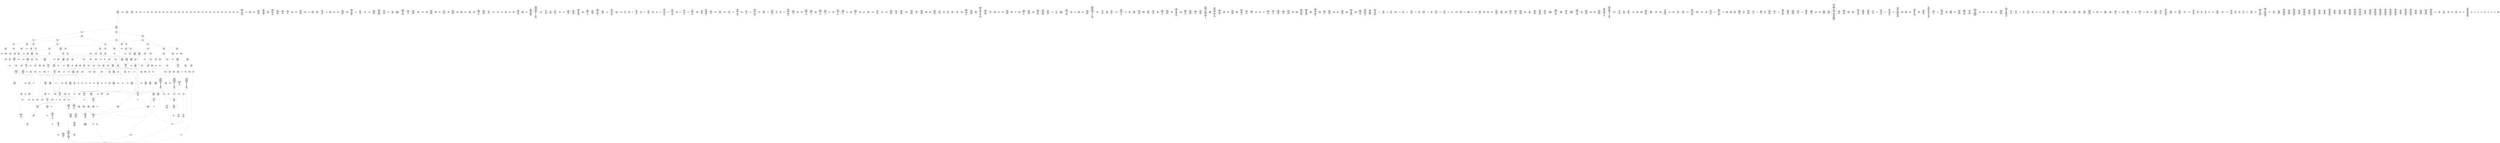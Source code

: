 /* Generated by GvGen v.1.0 (https://www.github.com/stricaud/gvgen) */

digraph G {
compound=true;
   node1 [label="[anywhere]"];
   node2 [label="# 0x0
PUSHX Data
PUSHX Data
MSTORE
PUSHX LogicData
CALLDATASIZE
LT
PUSHX Data
JUMPI
"];
   node3 [label="# 0xd
PUSHX Data
CALLDATALOAD
PUSHX BitData
SHR
PUSHX LogicData
GT
PUSHX Data
JUMPI
"];
   node4 [label="# 0x1e
PUSHX LogicData
GT
PUSHX Data
JUMPI
"];
   node5 [label="# 0x29
PUSHX LogicData
GT
PUSHX Data
JUMPI
"];
   node6 [label="# 0x34
PUSHX LogicData
EQ
PUSHX Data
JUMPI
"];
   node7 [label="# 0x3f
PUSHX LogicData
EQ
PUSHX Data
JUMPI
"];
   node8 [label="# 0x4a
PUSHX LogicData
EQ
PUSHX Data
JUMPI
"];
   node9 [label="# 0x55
PUSHX LogicData
EQ
PUSHX Data
JUMPI
"];
   node10 [label="# 0x60
PUSHX LogicData
EQ
PUSHX Data
JUMPI
"];
   node11 [label="# 0x6b
PUSHX LogicData
EQ
PUSHX Data
JUMPI
"];
   node12 [label="# 0x76
PUSHX Data
JUMP
"];
   node13 [label="# 0x7a
JUMPDEST
PUSHX LogicData
EQ
PUSHX Data
JUMPI
"];
   node14 [label="# 0x86
PUSHX LogicData
EQ
PUSHX Data
JUMPI
"];
   node15 [label="# 0x91
PUSHX LogicData
EQ
PUSHX Data
JUMPI
"];
   node16 [label="# 0x9c
PUSHX LogicData
EQ
PUSHX Data
JUMPI
"];
   node17 [label="# 0xa7
PUSHX LogicData
EQ
PUSHX Data
JUMPI
"];
   node18 [label="# 0xb2
PUSHX Data
JUMP
"];
   node19 [label="# 0xb6
JUMPDEST
PUSHX LogicData
GT
PUSHX Data
JUMPI
"];
   node20 [label="# 0xc2
PUSHX LogicData
EQ
PUSHX Data
JUMPI
"];
   node21 [label="# 0xcd
PUSHX LogicData
EQ
PUSHX Data
JUMPI
"];
   node22 [label="# 0xd8
PUSHX LogicData
EQ
PUSHX Data
JUMPI
"];
   node23 [label="# 0xe3
PUSHX LogicData
EQ
PUSHX Data
JUMPI
"];
   node24 [label="# 0xee
PUSHX LogicData
EQ
PUSHX Data
JUMPI
"];
   node25 [label="# 0xf9
PUSHX LogicData
EQ
PUSHX Data
JUMPI
"];
   node26 [label="# 0x104
PUSHX Data
JUMP
"];
   node27 [label="# 0x108
JUMPDEST
PUSHX LogicData
EQ
PUSHX Data
JUMPI
"];
   node28 [label="# 0x114
PUSHX LogicData
EQ
PUSHX Data
JUMPI
"];
   node29 [label="# 0x11f
PUSHX LogicData
EQ
PUSHX Data
JUMPI
"];
   node30 [label="# 0x12a
PUSHX LogicData
EQ
PUSHX Data
JUMPI
"];
   node31 [label="# 0x135
PUSHX LogicData
EQ
PUSHX Data
JUMPI
"];
   node32 [label="# 0x140
PUSHX Data
JUMP
"];
   node33 [label="# 0x144
JUMPDEST
PUSHX LogicData
GT
PUSHX Data
JUMPI
"];
   node34 [label="# 0x150
PUSHX LogicData
GT
PUSHX Data
JUMPI
"];
   node35 [label="# 0x15b
PUSHX LogicData
EQ
PUSHX Data
JUMPI
"];
   node36 [label="# 0x166
PUSHX LogicData
EQ
PUSHX Data
JUMPI
"];
   node37 [label="# 0x171
PUSHX LogicData
EQ
PUSHX Data
JUMPI
"];
   node38 [label="# 0x17c
PUSHX LogicData
EQ
PUSHX Data
JUMPI
"];
   node39 [label="# 0x187
PUSHX LogicData
EQ
PUSHX Data
JUMPI
"];
   node40 [label="# 0x192
PUSHX LogicData
EQ
PUSHX Data
JUMPI
"];
   node41 [label="# 0x19d
PUSHX Data
JUMP
"];
   node42 [label="# 0x1a1
JUMPDEST
PUSHX LogicData
EQ
PUSHX Data
JUMPI
"];
   node43 [label="# 0x1ad
PUSHX LogicData
EQ
PUSHX Data
JUMPI
"];
   node44 [label="# 0x1b8
PUSHX LogicData
EQ
PUSHX Data
JUMPI
"];
   node45 [label="# 0x1c3
PUSHX LogicData
EQ
PUSHX Data
JUMPI
"];
   node46 [label="# 0x1ce
PUSHX LogicData
EQ
PUSHX Data
JUMPI
"];
   node47 [label="# 0x1d9
PUSHX Data
JUMP
"];
   node48 [label="# 0x1dd
JUMPDEST
PUSHX LogicData
GT
PUSHX Data
JUMPI
"];
   node49 [label="# 0x1e9
PUSHX LogicData
EQ
PUSHX Data
JUMPI
"];
   node50 [label="# 0x1f4
PUSHX LogicData
EQ
PUSHX Data
JUMPI
"];
   node51 [label="# 0x1ff
PUSHX LogicData
EQ
PUSHX Data
JUMPI
"];
   node52 [label="# 0x20a
PUSHX LogicData
EQ
PUSHX Data
JUMPI
"];
   node53 [label="# 0x215
PUSHX LogicData
EQ
PUSHX Data
JUMPI
"];
   node54 [label="# 0x220
PUSHX LogicData
EQ
PUSHX Data
JUMPI
"];
   node55 [label="# 0x22b
PUSHX Data
JUMP
"];
   node56 [label="# 0x22f
JUMPDEST
PUSHX LogicData
EQ
PUSHX Data
JUMPI
"];
   node57 [label="# 0x23b
PUSHX LogicData
EQ
PUSHX Data
JUMPI
"];
   node58 [label="# 0x246
PUSHX LogicData
EQ
PUSHX Data
JUMPI
"];
   node59 [label="# 0x251
PUSHX LogicData
EQ
PUSHX Data
JUMPI
"];
   node60 [label="# 0x25c
PUSHX LogicData
EQ
PUSHX Data
JUMPI
"];
   node61 [label="# 0x267
JUMPDEST
PUSHX Data
REVERT
"];
   node62 [label="# 0x26c
JUMPDEST
CALLVALUE
ISZERO
PUSHX Data
JUMPI
"];
   node63 [label="# 0x274
PUSHX Data
REVERT
"];
   node64 [label="# 0x278
JUMPDEST
PUSHX Data
PUSHX Data
CALLDATASIZE
PUSHX Data
PUSHX Data
JUMP
"];
   node65 [label="# 0x287
JUMPDEST
PUSHX Data
JUMP
"];
   node66 [label="# 0x28c
JUMPDEST
PUSHX MemData
MLOAD
PUSHX Data
PUSHX Data
JUMP
"];
   node67 [label="# 0x299
JUMPDEST
PUSHX MemData
MLOAD
SUB
RETURN
"];
   node68 [label="# 0x2a2
JUMPDEST
CALLVALUE
ISZERO
PUSHX Data
JUMPI
"];
   node69 [label="# 0x2aa
PUSHX Data
REVERT
"];
   node70 [label="# 0x2ae
JUMPDEST
PUSHX Data
PUSHX Data
JUMP
"];
   node71 [label="# 0x2b7
JUMPDEST
PUSHX MemData
MLOAD
PUSHX Data
PUSHX Data
JUMP
"];
   node72 [label="# 0x2c4
JUMPDEST
CALLVALUE
ISZERO
PUSHX Data
JUMPI
"];
   node73 [label="# 0x2cc
PUSHX Data
REVERT
"];
   node74 [label="# 0x2d0
JUMPDEST
PUSHX Data
PUSHX Data
JUMP
"];
   node75 [label="# 0x2d9
JUMPDEST
PUSHX MemData
MLOAD
PUSHX Data
PUSHX Data
JUMP
"];
   node76 [label="# 0x2e6
JUMPDEST
CALLVALUE
ISZERO
PUSHX Data
JUMPI
"];
   node77 [label="# 0x2ee
PUSHX Data
REVERT
"];
   node78 [label="# 0x2f2
JUMPDEST
PUSHX Data
PUSHX Data
CALLDATASIZE
PUSHX Data
PUSHX Data
JUMP
"];
   node79 [label="# 0x301
JUMPDEST
PUSHX Data
JUMP
"];
   node80 [label="# 0x306
JUMPDEST
PUSHX MemData
MLOAD
PUSHX Data
PUSHX Data
JUMP
"];
   node81 [label="# 0x313
JUMPDEST
CALLVALUE
ISZERO
PUSHX Data
JUMPI
"];
   node82 [label="# 0x31b
PUSHX Data
REVERT
"];
   node83 [label="# 0x31f
JUMPDEST
PUSHX Data
PUSHX Data
CALLDATASIZE
PUSHX Data
PUSHX Data
JUMP
"];
   node84 [label="# 0x32e
JUMPDEST
PUSHX Data
JUMP
"];
   node85 [label="# 0x333
JUMPDEST
STOP
"];
   node86 [label="# 0x335
JUMPDEST
CALLVALUE
ISZERO
PUSHX Data
JUMPI
"];
   node87 [label="# 0x33d
PUSHX Data
REVERT
"];
   node88 [label="# 0x341
JUMPDEST
PUSHX Data
PUSHX Data
CALLDATASIZE
PUSHX Data
PUSHX Data
JUMP
"];
   node89 [label="# 0x350
JUMPDEST
PUSHX Data
JUMP
"];
   node90 [label="# 0x355
JUMPDEST
CALLVALUE
ISZERO
PUSHX Data
JUMPI
"];
   node91 [label="# 0x35d
PUSHX Data
REVERT
"];
   node92 [label="# 0x361
JUMPDEST
PUSHX Data
PUSHX Data
JUMP
"];
   node93 [label="# 0x36a
JUMPDEST
CALLVALUE
ISZERO
PUSHX Data
JUMPI
"];
   node94 [label="# 0x372
PUSHX Data
REVERT
"];
   node95 [label="# 0x376
JUMPDEST
PUSHX Data
PUSHX Data
CALLDATASIZE
PUSHX Data
PUSHX Data
JUMP
"];
   node96 [label="# 0x385
JUMPDEST
PUSHX Data
JUMP
"];
   node97 [label="# 0x38a
JUMPDEST
CALLVALUE
ISZERO
PUSHX Data
JUMPI
"];
   node98 [label="# 0x392
PUSHX Data
REVERT
"];
   node99 [label="# 0x396
JUMPDEST
PUSHX Data
PUSHX Data
CALLDATASIZE
PUSHX Data
PUSHX Data
JUMP
"];
   node100 [label="# 0x3a5
JUMPDEST
PUSHX Data
JUMP
"];
   node101 [label="# 0x3aa
JUMPDEST
CALLVALUE
ISZERO
PUSHX Data
JUMPI
"];
   node102 [label="# 0x3b2
PUSHX Data
REVERT
"];
   node103 [label="# 0x3b6
JUMPDEST
PUSHX Data
PUSHX Data
CALLDATASIZE
PUSHX Data
PUSHX Data
JUMP
"];
   node104 [label="# 0x3c5
JUMPDEST
PUSHX Data
JUMP
"];
   node105 [label="# 0x3ca
JUMPDEST
CALLVALUE
ISZERO
PUSHX Data
JUMPI
"];
   node106 [label="# 0x3d2
PUSHX Data
REVERT
"];
   node107 [label="# 0x3d6
JUMPDEST
PUSHX Data
PUSHX Data
CALLDATASIZE
PUSHX Data
PUSHX Data
JUMP
"];
   node108 [label="# 0x3e5
JUMPDEST
PUSHX Data
JUMP
"];
   node109 [label="# 0x3ea
JUMPDEST
CALLVALUE
ISZERO
PUSHX Data
JUMPI
"];
   node110 [label="# 0x3f2
PUSHX Data
REVERT
"];
   node111 [label="# 0x3f6
JUMPDEST
PUSHX Data
PUSHX Data
CALLDATASIZE
PUSHX Data
PUSHX Data
JUMP
"];
   node112 [label="# 0x405
JUMPDEST
PUSHX Data
JUMP
"];
   node113 [label="# 0x40a
JUMPDEST
CALLVALUE
ISZERO
PUSHX Data
JUMPI
"];
   node114 [label="# 0x412
PUSHX Data
REVERT
"];
   node115 [label="# 0x416
JUMPDEST
PUSHX Data
PUSHX Data
JUMP
"];
   node116 [label="# 0x41f
JUMPDEST
CALLVALUE
ISZERO
PUSHX Data
JUMPI
"];
   node117 [label="# 0x427
PUSHX Data
REVERT
"];
   node118 [label="# 0x42b
JUMPDEST
PUSHX Data
PUSHX Data
JUMP
"];
   node119 [label="# 0x434
JUMPDEST
CALLVALUE
ISZERO
PUSHX Data
JUMPI
"];
   node120 [label="# 0x43c
PUSHX Data
REVERT
"];
   node121 [label="# 0x440
JUMPDEST
PUSHX Data
PUSHX Data
CALLDATASIZE
PUSHX Data
PUSHX Data
JUMP
"];
   node122 [label="# 0x44f
JUMPDEST
PUSHX Data
JUMP
"];
   node123 [label="# 0x454
JUMPDEST
CALLVALUE
ISZERO
PUSHX Data
JUMPI
"];
   node124 [label="# 0x45c
PUSHX Data
REVERT
"];
   node125 [label="# 0x460
JUMPDEST
PUSHX Data
PUSHX Data
JUMP
"];
   node126 [label="# 0x469
JUMPDEST
CALLVALUE
ISZERO
PUSHX Data
JUMPI
"];
   node127 [label="# 0x471
PUSHX Data
REVERT
"];
   node128 [label="# 0x475
JUMPDEST
PUSHX Data
PUSHX Data
CALLDATASIZE
PUSHX Data
PUSHX Data
JUMP
"];
   node129 [label="# 0x484
JUMPDEST
PUSHX Data
JUMP
"];
   node130 [label="# 0x489
JUMPDEST
CALLVALUE
ISZERO
PUSHX Data
JUMPI
"];
   node131 [label="# 0x491
PUSHX Data
REVERT
"];
   node132 [label="# 0x495
JUMPDEST
PUSHX Data
PUSHX Data
JUMP
"];
   node133 [label="# 0x49e
JUMPDEST
CALLVALUE
ISZERO
PUSHX Data
JUMPI
"];
   node134 [label="# 0x4a6
PUSHX Data
REVERT
"];
   node135 [label="# 0x4aa
JUMPDEST
PUSHX Data
PUSHX Data
CALLDATASIZE
PUSHX Data
PUSHX Data
JUMP
"];
   node136 [label="# 0x4b9
JUMPDEST
PUSHX Data
JUMP
"];
   node137 [label="# 0x4be
JUMPDEST
CALLVALUE
ISZERO
PUSHX Data
JUMPI
"];
   node138 [label="# 0x4c6
PUSHX Data
REVERT
"];
   node139 [label="# 0x4ca
JUMPDEST
PUSHX Data
PUSHX Data
CALLDATASIZE
PUSHX Data
PUSHX Data
JUMP
"];
   node140 [label="# 0x4d9
JUMPDEST
PUSHX Data
JUMP
"];
   node141 [label="# 0x4de
JUMPDEST
CALLVALUE
ISZERO
PUSHX Data
JUMPI
"];
   node142 [label="# 0x4e6
PUSHX Data
REVERT
"];
   node143 [label="# 0x4ea
JUMPDEST
PUSHX Data
PUSHX Data
JUMP
"];
   node144 [label="# 0x4f3
JUMPDEST
CALLVALUE
ISZERO
PUSHX Data
JUMPI
"];
   node145 [label="# 0x4fb
PUSHX Data
REVERT
"];
   node146 [label="# 0x4ff
JUMPDEST
PUSHX Data
PUSHX Data
JUMP
"];
   node147 [label="# 0x508
JUMPDEST
CALLVALUE
ISZERO
PUSHX Data
JUMPI
"];
   node148 [label="# 0x510
PUSHX Data
REVERT
"];
   node149 [label="# 0x514
JUMPDEST
PUSHX Data
PUSHX Data
JUMP
"];
   node150 [label="# 0x51d
JUMPDEST
CALLVALUE
ISZERO
PUSHX Data
JUMPI
"];
   node151 [label="# 0x525
PUSHX Data
REVERT
"];
   node152 [label="# 0x529
JUMPDEST
PUSHX Data
PUSHX Data
JUMP
"];
   node153 [label="# 0x532
JUMPDEST
CALLVALUE
ISZERO
PUSHX Data
JUMPI
"];
   node154 [label="# 0x53a
PUSHX Data
REVERT
"];
   node155 [label="# 0x53e
JUMPDEST
PUSHX Data
PUSHX Data
CALLDATASIZE
PUSHX Data
PUSHX Data
JUMP
"];
   node156 [label="# 0x54d
JUMPDEST
PUSHX Data
JUMP
"];
   node157 [label="# 0x552
JUMPDEST
CALLVALUE
ISZERO
PUSHX Data
JUMPI
"];
   node158 [label="# 0x55a
PUSHX Data
REVERT
"];
   node159 [label="# 0x55e
JUMPDEST
PUSHX Data
PUSHX Data
CALLDATASIZE
PUSHX Data
PUSHX Data
JUMP
"];
   node160 [label="# 0x56d
JUMPDEST
PUSHX Data
JUMP
"];
   node161 [label="# 0x572
JUMPDEST
CALLVALUE
ISZERO
PUSHX Data
JUMPI
"];
   node162 [label="# 0x57a
PUSHX Data
REVERT
"];
   node163 [label="# 0x57e
JUMPDEST
PUSHX Data
PUSHX Data
JUMP
"];
   node164 [label="# 0x587
JUMPDEST
CALLVALUE
ISZERO
PUSHX Data
JUMPI
"];
   node165 [label="# 0x58f
PUSHX Data
REVERT
"];
   node166 [label="# 0x593
JUMPDEST
PUSHX Data
PUSHX Data
CALLDATASIZE
PUSHX Data
PUSHX Data
JUMP
"];
   node167 [label="# 0x5a2
JUMPDEST
PUSHX Data
JUMP
"];
   node168 [label="# 0x5a7
JUMPDEST
CALLVALUE
ISZERO
PUSHX Data
JUMPI
"];
   node169 [label="# 0x5af
PUSHX Data
REVERT
"];
   node170 [label="# 0x5b3
JUMPDEST
PUSHX Data
PUSHX Data
CALLDATASIZE
PUSHX Data
PUSHX Data
JUMP
"];
   node171 [label="# 0x5c2
JUMPDEST
PUSHX Data
JUMP
"];
   node172 [label="# 0x5c7
JUMPDEST
CALLVALUE
ISZERO
PUSHX Data
JUMPI
"];
   node173 [label="# 0x5cf
PUSHX Data
REVERT
"];
   node174 [label="# 0x5d3
JUMPDEST
PUSHX Data
PUSHX Data
CALLDATASIZE
PUSHX Data
PUSHX Data
JUMP
"];
   node175 [label="# 0x5e2
JUMPDEST
PUSHX Data
JUMP
"];
   node176 [label="# 0x5e7
JUMPDEST
PUSHX Data
PUSHX Data
CALLDATASIZE
PUSHX Data
PUSHX Data
JUMP
"];
   node177 [label="# 0x5f5
JUMPDEST
PUSHX Data
JUMP
"];
   node178 [label="# 0x5fa
JUMPDEST
CALLVALUE
ISZERO
PUSHX Data
JUMPI
"];
   node179 [label="# 0x602
PUSHX Data
REVERT
"];
   node180 [label="# 0x606
JUMPDEST
PUSHX Data
PUSHX Data
CALLDATASIZE
PUSHX Data
PUSHX Data
JUMP
"];
   node181 [label="# 0x615
JUMPDEST
PUSHX Data
JUMP
"];
   node182 [label="# 0x61a
JUMPDEST
CALLVALUE
ISZERO
PUSHX Data
JUMPI
"];
   node183 [label="# 0x622
PUSHX Data
REVERT
"];
   node184 [label="# 0x626
JUMPDEST
PUSHX Data
PUSHX Data
CALLDATASIZE
PUSHX Data
PUSHX Data
JUMP
"];
   node185 [label="# 0x635
JUMPDEST
PUSHX Data
JUMP
"];
   node186 [label="# 0x63a
JUMPDEST
CALLVALUE
ISZERO
PUSHX Data
JUMPI
"];
   node187 [label="# 0x642
PUSHX Data
REVERT
"];
   node188 [label="# 0x646
JUMPDEST
PUSHX Data
PUSHX Data
CALLDATASIZE
PUSHX Data
PUSHX Data
JUMP
"];
   node189 [label="# 0x655
JUMPDEST
PUSHX Data
JUMP
"];
   node190 [label="# 0x65a
JUMPDEST
CALLVALUE
ISZERO
PUSHX Data
JUMPI
"];
   node191 [label="# 0x662
PUSHX Data
REVERT
"];
   node192 [label="# 0x666
JUMPDEST
PUSHX Data
PUSHX Data
CALLDATASIZE
PUSHX Data
PUSHX Data
JUMP
"];
   node193 [label="# 0x675
JUMPDEST
PUSHX Data
JUMP
"];
   node194 [label="# 0x67a
JUMPDEST
CALLVALUE
ISZERO
PUSHX Data
JUMPI
"];
   node195 [label="# 0x682
PUSHX Data
REVERT
"];
   node196 [label="# 0x686
JUMPDEST
PUSHX Data
PUSHX Data
JUMP
"];
   node197 [label="# 0x68f
JUMPDEST
CALLVALUE
ISZERO
PUSHX Data
JUMPI
"];
   node198 [label="# 0x697
PUSHX Data
REVERT
"];
   node199 [label="# 0x69b
JUMPDEST
PUSHX Data
PUSHX Data
CALLDATASIZE
PUSHX Data
PUSHX Data
JUMP
"];
   node200 [label="# 0x6aa
JUMPDEST
PUSHX Data
JUMP
"];
   node201 [label="# 0x6af
JUMPDEST
CALLVALUE
ISZERO
PUSHX Data
JUMPI
"];
   node202 [label="# 0x6b7
PUSHX Data
REVERT
"];
   node203 [label="# 0x6bb
JUMPDEST
PUSHX Data
PUSHX Data
CALLDATASIZE
PUSHX Data
PUSHX Data
JUMP
"];
   node204 [label="# 0x6ca
JUMPDEST
PUSHX Data
JUMP
"];
   node205 [label="# 0x6cf
JUMPDEST
CALLVALUE
ISZERO
PUSHX Data
JUMPI
"];
   node206 [label="# 0x6d7
PUSHX Data
REVERT
"];
   node207 [label="# 0x6db
JUMPDEST
PUSHX Data
PUSHX Data
JUMP
"];
   node208 [label="# 0x6e4
JUMPDEST
CALLVALUE
ISZERO
PUSHX Data
JUMPI
"];
   node209 [label="# 0x6ec
PUSHX Data
REVERT
"];
   node210 [label="# 0x6f0
JUMPDEST
PUSHX Data
PUSHX Data
CALLDATASIZE
PUSHX Data
PUSHX Data
JUMP
"];
   node211 [label="# 0x6ff
JUMPDEST
PUSHX Data
JUMP
"];
   node212 [label="# 0x704
JUMPDEST
CALLVALUE
ISZERO
PUSHX Data
JUMPI
"];
   node213 [label="# 0x70c
PUSHX Data
REVERT
"];
   node214 [label="# 0x710
JUMPDEST
PUSHX Data
PUSHX Data
JUMP
"];
   node215 [label="# 0x719
JUMPDEST
CALLVALUE
ISZERO
PUSHX Data
JUMPI
"];
   node216 [label="# 0x721
PUSHX Data
REVERT
"];
   node217 [label="# 0x725
JUMPDEST
PUSHX Data
PUSHX Data
JUMP
"];
   node218 [label="# 0x72e
JUMPDEST
CALLVALUE
ISZERO
PUSHX Data
JUMPI
"];
   node219 [label="# 0x736
PUSHX Data
REVERT
"];
   node220 [label="# 0x73a
JUMPDEST
PUSHX Data
PUSHX Data
CALLDATASIZE
PUSHX Data
PUSHX Data
JUMP
"];
   node221 [label="# 0x749
JUMPDEST
PUSHX Data
JUMP
"];
   node222 [label="# 0x74e
JUMPDEST
CALLVALUE
ISZERO
PUSHX Data
JUMPI
"];
   node223 [label="# 0x756
PUSHX Data
REVERT
"];
   node224 [label="# 0x75a
JUMPDEST
PUSHX Data
PUSHX Data
JUMP
"];
   node225 [label="# 0x763
JUMPDEST
PUSHX ArithData
PUSHX BitData
PUSHX BitData
SHL
SUB
NOT
AND
PUSHX Data
MSTORE
PUSHX Data
MSTORE
PUSHX Data
SHA3
SLOAD
PUSHX BitData
AND
"];
   node226 [label="# 0x781
JUMPDEST
JUMP
"];
   node227 [label="# 0x786
JUMPDEST
PUSHX StorData
SLOAD
JUMP
"];
   node228 [label="# 0x78d
JUMPDEST
PUSHX StorData
SLOAD
PUSHX MemData
MLOAD
PUSHX ArithData
PUSHX ArithData
PUSHX Data
PUSHX BitData
NOT
PUSHX ArithData
PUSHX BitData
AND
ISZERO
MUL
ADD
AND
DIV
ADD
DIV
MUL
ADD
ADD
MSTORE
MSTORE
PUSHX Data
ADD
ISZERO
PUSHX Data
JUMPI
"];
   node229 [label="# 0x7d3
PUSHX LogicData
LT
PUSHX Data
JUMPI
"];
   node230 [label="# 0x7db
PUSHX ArithData
SLOAD
DIV
MUL
MSTORE
PUSHX ArithData
ADD
PUSHX Data
JUMP
"];
   node231 [label="# 0x7ee
JUMPDEST
ADD
PUSHX Data
MSTORE
PUSHX Data
PUSHX Data
SHA3
"];
   node232 [label="# 0x7fc
JUMPDEST
SLOAD
MSTORE
PUSHX ArithData
ADD
PUSHX ArithData
ADD
GT
PUSHX Data
JUMPI
"];
   node233 [label="# 0x810
SUB
PUSHX BitData
AND
ADD
"];
   node234 [label="# 0x819
JUMPDEST
JUMP
"];
   node235 [label="# 0x823
JUMPDEST
PUSHX Data
PUSHX Data
PUSHX Data
JUMP
"];
   node236 [label="# 0x82e
JUMPDEST
PUSHX Data
JUMPI
"];
   node237 [label="# 0x833
PUSHX MemData
MLOAD
PUSHX BitData
PUSHX BitData
SHL
MSTORE
PUSHX ArithData
ADD
PUSHX Data
PUSHX Data
JUMP
"];
   node238 [label="# 0x84a
JUMPDEST
PUSHX MemData
MLOAD
SUB
REVERT
"];
   node239 [label="# 0x853
JUMPDEST
PUSHX Data
MSTORE
PUSHX Data
PUSHX Data
MSTORE
PUSHX Data
SHA3
SLOAD
PUSHX ArithData
PUSHX BitData
PUSHX BitData
SHL
SUB
AND
JUMP
"];
   node240 [label="# 0x86f
JUMPDEST
PUSHX Data
PUSHX Data
PUSHX Data
JUMP
"];
   node241 [label="# 0x87a
JUMPDEST
PUSHX ArithData
PUSHX BitData
PUSHX BitData
SHL
SUB
AND
PUSHX ArithData
PUSHX BitData
PUSHX BitData
SHL
SUB
AND
EQ
ISZERO
PUSHX Data
JUMPI
"];
   node242 [label="# 0x897
PUSHX MemData
MLOAD
PUSHX BitData
PUSHX BitData
SHL
MSTORE
PUSHX ArithData
ADD
PUSHX Data
PUSHX Data
JUMP
"];
   node243 [label="# 0x8ae
JUMPDEST
PUSHX ArithData
PUSHX BitData
PUSHX BitData
SHL
SUB
AND
PUSHX Data
PUSHX Data
JUMP
"];
   node244 [label="# 0x8c0
JUMPDEST
PUSHX ArithData
PUSHX BitData
PUSHX BitData
SHL
SUB
AND
EQ
PUSHX Data
JUMPI
"];
   node245 [label="# 0x8d0
PUSHX Data
PUSHX Data
PUSHX Data
JUMP
"];
   node246 [label="# 0x8dc
JUMPDEST
PUSHX Data
JUMPI
"];
   node247 [label="# 0x8e1
PUSHX MemData
MLOAD
PUSHX BitData
PUSHX BitData
SHL
MSTORE
PUSHX ArithData
ADD
PUSHX Data
PUSHX Data
JUMP
"];
   node248 [label="# 0x8f8
JUMPDEST
PUSHX Data
PUSHX Data
JUMP
"];
   node249 [label="# 0x902
JUMPDEST
JUMP
"];
   node250 [label="# 0x907
JUMPDEST
PUSHX Data
PUSHX Data
PUSHX Data
PUSHX Data
JUMP
"];
   node251 [label="# 0x914
JUMPDEST
PUSHX MemData
MLOAD
PUSHX Data
PUSHX Data
JUMP
"];
   node252 [label="# 0x921
JUMPDEST
MSTORE
PUSHX MemData
MLOAD
SUB
PUSHX ArithData
ADD
SHA3
SLOAD
PUSHX BitData
AND
JUMP
"];
   node253 [label="# 0x93b
JUMPDEST
PUSHX Data
PUSHX Data
PUSHX Data
PUSHX Data
JUMP
"];
   node254 [label="# 0x947
JUMPDEST
JUMP
"];
   node255 [label="# 0x94c
JUMPDEST
PUSHX Data
PUSHX Data
PUSHX Data
JUMP
"];
   node256 [label="# 0x957
JUMPDEST
PUSHX Data
JUMP
"];
   node257 [label="# 0x95d
JUMPDEST
PUSHX Data
JUMPI
"];
   node258 [label="# 0x962
PUSHX MemData
MLOAD
PUSHX BitData
PUSHX BitData
SHL
MSTORE
PUSHX ArithData
ADD
PUSHX Data
PUSHX Data
JUMP
"];
   node259 [label="# 0x979
JUMPDEST
PUSHX Data
PUSHX Data
JUMP
"];
   node260 [label="# 0x984
JUMPDEST
PUSHX ArithData
PUSHX BitData
PUSHX BitData
SHL
SUB
AND
PUSHX Data
MSTORE
PUSHX Data
PUSHX Data
MSTORE
PUSHX Data
SHA3
PUSHX Data
PUSHX Data
JUMP
"];
   node261 [label="# 0x9a6
JUMPDEST
"];
   node262 [label="# 0x9a9
JUMPDEST
JUMP
"];
   node263 [label="# 0x9af
JUMPDEST
PUSHX StorData
SLOAD
TIMESTAMP
LT
ISZERO
ISZERO
PUSHX Data
JUMPI
"];
   node264 [label="# 0x9bd
PUSHX StorData
SLOAD
ISZERO
ISZERO
"];
   node265 [label="# 0x9c4
JUMPDEST
PUSHX Data
JUMPI
"];
   node266 [label="# 0x9c9
PUSHX MemData
MLOAD
PUSHX BitData
PUSHX BitData
SHL
MSTORE
PUSHX ArithData
ADD
PUSHX Data
PUSHX Data
JUMP
"];
   node267 [label="# 0x9e0
JUMPDEST
PUSHX MemData
MLOAD
PUSHX BitData
PUSHX BitData
SHL
MSTORE
CALLER
PUSHX Data
PUSHX Data
PUSHX Data
PUSHX ArithData
ADD
PUSHX Data
JUMP
"];
   node268 [label="# 0xa19
JUMPDEST
PUSHX Data
PUSHX MemData
MLOAD
SUB
EXTCODESIZE
ISZERO
ISZERO
PUSHX Data
JUMPI
"];
   node269 [label="# 0xa2d
PUSHX Data
REVERT
"];
   node270 [label="# 0xa31
JUMPDEST
GAS
STATICCALL
ISZERO
ISZERO
PUSHX Data
JUMPI
"];
   node271 [label="# 0xa3c
RETURNDATASIZE
PUSHX Data
RETURNDATACOPY
RETURNDATASIZE
PUSHX Data
REVERT
"];
   node272 [label="# 0xa45
JUMPDEST
PUSHX MemData
MLOAD
RETURNDATASIZE
PUSHX BitData
NOT
PUSHX ArithData
ADD
AND
ADD
PUSHX Data
MSTORE
ADD
PUSHX Data
PUSHX Data
JUMP
"];
   node273 [label="# 0xa69
JUMPDEST
PUSHX ArithData
PUSHX BitData
PUSHX BitData
SHL
SUB
AND
EQ
PUSHX Data
JUMPI
"];
   node274 [label="# 0xa78
PUSHX MemData
MLOAD
PUSHX BitData
PUSHX BitData
SHL
MSTORE
PUSHX ArithData
ADD
PUSHX Data
PUSHX Data
JUMP
"];
   node275 [label="# 0xa8f
JUMPDEST
PUSHX LogicData
LT
ISZERO
PUSHX Data
JUMPI
"];
   node276 [label="# 0xa9a
PUSHX Data
PUSHX Data
JUMP
"];
   node277 [label="# 0xaa2
JUMPDEST
ISZERO
PUSHX Data
JUMPI
"];
   node278 [label="# 0xaa8
PUSHX MemData
MLOAD
PUSHX BitData
PUSHX BitData
SHL
MSTORE
PUSHX ArithData
ADD
PUSHX Data
PUSHX Data
JUMP
"];
   node279 [label="# 0xabf
JUMPDEST
PUSHX Data
CALLER
PUSHX Data
JUMP
"];
   node280 [label="# 0xac9
JUMPDEST
PUSHX Data
JUMP
"];
   node281 [label="# 0xace
JUMPDEST
PUSHX StorData
SLOAD
PUSHX StorData
SLOAD
ADD
PUSHX Data
PUSHX Data
JUMP
"];
   node282 [label="# 0xae0
JUMPDEST
ISZERO
PUSHX Data
JUMPI
"];
   node283 [label="# 0xae6
PUSHX MemData
MLOAD
PUSHX BitData
PUSHX BitData
SHL
MSTORE
PUSHX ArithData
ADD
PUSHX Data
PUSHX Data
JUMP
"];
   node284 [label="# 0xafd
JUMPDEST
PUSHX Data
PUSHX Data
JUMP
"];
   node285 [label="# 0xb06
JUMPDEST
PUSHX Data
CALLER
PUSHX Data
PUSHX Data
JUMP
"];
   node286 [label="# 0xb13
JUMPDEST
PUSHX Data
JUMP
"];
   node287 [label="# 0xb18
JUMPDEST
PUSHX StorData
SLOAD
PUSHX ArithData
ADD
SSTORE
"];
   node288 [label="# 0xb24
JUMPDEST
JUMP
"];
   node289 [label="# 0xb27
JUMPDEST
PUSHX Data
PUSHX Data
JUMP
"];
   node290 [label="# 0xb2f
JUMPDEST
PUSHX StorData
SLOAD
PUSHX ArithData
PUSHX BitData
PUSHX BitData
SHL
SUB
AND
AND
EQ
PUSHX Data
JUMPI
"];
   node291 [label="# 0xb45
PUSHX MemData
MLOAD
PUSHX BitData
PUSHX BitData
SHL
MSTORE
PUSHX ArithData
ADD
PUSHX Data
PUSHX Data
JUMP
"];
   node292 [label="# 0xb5c
JUMPDEST
PUSHX StorData
SLOAD
TIMESTAMP
LT
PUSHX Data
JUMPI
"];
   node293 [label="# 0xb68
PUSHX StorData
SLOAD
ISZERO
"];
   node294 [label="# 0xb6e
JUMPDEST
PUSHX Data
JUMPI
"];
   node295 [label="# 0xb73
PUSHX Data
REVERT
"];
   node296 [label="# 0xb77
JUMPDEST
TIMESTAMP
GT
PUSHX Data
JUMPI
"];
   node297 [label="# 0xb7f
PUSHX Data
REVERT
"];
   node298 [label="# 0xb83
JUMPDEST
PUSHX Data
SSTORE
JUMP
"];
   node299 [label="# 0xb89
JUMPDEST
PUSHX Data
PUSHX MemData
MLOAD
PUSHX ArithData
ADD
PUSHX Data
MSTORE
PUSHX Data
MSTORE
PUSHX Data
JUMP
"];
   node300 [label="# 0xba4
JUMPDEST
PUSHX StorData
SLOAD
JUMP
"];
   node301 [label="# 0xbaa
JUMPDEST
PUSHX StorData
SLOAD
JUMP
"];
   node302 [label="# 0xbb1
JUMPDEST
PUSHX Data
PUSHX Data
PUSHX Data
PUSHX Data
JUMP
"];
   node303 [label="# 0xbbf
JUMPDEST
JUMP
"];
   node304 [label="# 0xbc7
JUMPDEST
PUSHX Data
JUMP
"];
   node305 [label="# 0xbcd
JUMPDEST
PUSHX Data
PUSHX Data
PUSHX MemData
MLOAD
PUSHX ArithData
ADD
PUSHX Data
MSTORE
PUSHX Data
MSTORE
PUSHX ArithData
ADD
PUSHX Data
PUSHX Data
CODECOPY
PUSHX Data
PUSHX Data
JUMP
"];
   node306 [label="# 0xbf5
JUMPDEST
PUSHX StorData
SLOAD
PUSHX MemData
MLOAD
PUSHX ArithData
PUSHX ArithData
PUSHX Data
PUSHX BitData
NOT
PUSHX ArithData
PUSHX BitData
AND
ISZERO
MUL
ADD
AND
DIV
ADD
DIV
MUL
ADD
ADD
MSTORE
MSTORE
PUSHX Data
ADD
ISZERO
PUSHX Data
JUMPI
"];
   node307 [label="# 0xc3b
PUSHX LogicData
LT
PUSHX Data
JUMPI
"];
   node308 [label="# 0xc43
PUSHX ArithData
SLOAD
DIV
MUL
MSTORE
PUSHX ArithData
ADD
PUSHX Data
JUMP
"];
   node309 [label="# 0xc56
JUMPDEST
PUSHX Data
MSTORE
PUSHX Data
PUSHX ArithData
MSTORE
PUSHX MemData
SHA3
SLOAD
MLOAD
PUSHX ArithData
PUSHX Data
PUSHX BitData
NOT
PUSHX ArithData
PUSHX BitData
AND
ISZERO
MUL
ADD
AND
DIV
ADD
DIV
MUL
ADD
ADD
MSTORE
MSTORE
PUSHX Data
ADD
ISZERO
PUSHX Data
JUMPI
"];
   node310 [label="# 0xca5
PUSHX LogicData
LT
PUSHX Data
JUMPI
"];
   node311 [label="# 0xcad
PUSHX ArithData
SLOAD
DIV
MUL
MSTORE
PUSHX ArithData
ADD
PUSHX Data
JUMP
"];
   node312 [label="# 0xcc0
JUMPDEST
ADD
PUSHX Data
MSTORE
PUSHX Data
PUSHX Data
SHA3
"];
   node313 [label="# 0xcce
JUMPDEST
SLOAD
MSTORE
PUSHX ArithData
ADD
PUSHX ArithData
ADD
GT
PUSHX Data
JUMPI
"];
   node314 [label="# 0xce2
SUB
PUSHX BitData
AND
ADD
"];
   node315 [label="# 0xceb
JUMPDEST
JUMP
"];
   node316 [label="# 0xcf7
JUMPDEST
PUSHX Data
PUSHX ArithData
PUSHX BitData
PUSHX BitData
SHL
SUB
AND
PUSHX Data
JUMPI
"];
   node317 [label="# 0xd08
PUSHX MemData
MLOAD
PUSHX BitData
PUSHX BitData
SHL
MSTORE
PUSHX ArithData
ADD
PUSHX Data
PUSHX Data
JUMP
"];
   node318 [label="# 0xd1f
JUMPDEST
PUSHX ArithData
PUSHX BitData
PUSHX BitData
SHL
SUB
AND
PUSHX Data
MSTORE
PUSHX Data
PUSHX Data
MSTORE
PUSHX Data
SHA3
PUSHX Data
PUSHX Data
JUMP
"];
   node319 [label="# 0xd40
JUMPDEST
PUSHX Data
PUSHX Data
JUMP
"];
   node320 [label="# 0xd48
JUMPDEST
PUSHX StorData
SLOAD
PUSHX ArithData
PUSHX BitData
PUSHX BitData
SHL
SUB
AND
AND
EQ
PUSHX Data
JUMPI
"];
   node321 [label="# 0xd5e
PUSHX MemData
MLOAD
PUSHX BitData
PUSHX BitData
SHL
MSTORE
PUSHX ArithData
ADD
PUSHX Data
PUSHX Data
JUMP
"];
   node322 [label="# 0xd75
JUMPDEST
PUSHX StorData
SLOAD
PUSHX MemData
MLOAD
PUSHX Data
PUSHX ArithData
PUSHX BitData
PUSHX BitData
SHL
SUB
AND
PUSHX Data
LOGX
PUSHX StorData
SLOAD
PUSHX ArithData
PUSHX BitData
PUSHX BitData
SHL
SUB
NOT
AND
SSTORE
JUMP
"];
   node323 [label="# 0xdbf
JUMPDEST
PUSHX StorData
SLOAD
JUMP
"];
   node324 [label="# 0xdc6
JUMPDEST
PUSHX Data
JUMP
"];
   node325 [label="# 0xdd1
JUMPDEST
PUSHX StorData
SLOAD
PUSHX ArithData
PUSHX BitData
PUSHX BitData
SHL
SUB
AND
JUMP
"];
   node326 [label="# 0xde0
JUMPDEST
PUSHX Data
PUSHX Data
JUMP
"];
   node327 [label="# 0xde8
JUMPDEST
PUSHX StorData
SLOAD
PUSHX ArithData
PUSHX BitData
PUSHX BitData
SHL
SUB
AND
AND
EQ
PUSHX Data
JUMPI
"];
   node328 [label="# 0xdfe
PUSHX MemData
MLOAD
PUSHX BitData
PUSHX BitData
SHL
MSTORE
PUSHX ArithData
ADD
PUSHX Data
PUSHX Data
JUMP
"];
   node329 [label="# 0xe15
JUMPDEST
PUSHX StorData
SLOAD
PUSHX ArithData
PUSHX BitData
PUSHX BitData
SHL
SUB
NOT
AND
PUSHX ArithData
PUSHX BitData
PUSHX BitData
SHL
SUB
AND
OR
SSTORE
JUMP
"];
   node330 [label="# 0xe38
JUMPDEST
PUSHX Data
PUSHX Data
MLOAD
PUSHX LogicData
GT
ISZERO
PUSHX Data
JUMPI
"];
   node331 [label="# 0xe54
PUSHX Data
REVERT
"];
   node332 [label="# 0xe58
JUMPDEST
PUSHX MemData
MLOAD
MSTORE
PUSHX ArithData
ADD
PUSHX BitData
NOT
AND
PUSHX ArithData
ADD
ADD
PUSHX Data
MSTORE
ISZERO
PUSHX Data
JUMPI
"];
   node333 [label="# 0xe77
PUSHX ArithData
ADD
CALLDATASIZE
CALLDATACOPY
ADD
"];
   node334 [label="# 0xe83
JUMPDEST
PUSHX Data
"];
   node335 [label="# 0xe89
JUMPDEST
MLOAD
LT
ISZERO
PUSHX Data
JUMPI
"];
   node336 [label="# 0xe93
PUSHX Data
MLOAD
LT
PUSHX Data
JUMPI
"];
   node337 [label="# 0xe9f
INVALID
"];
   node338 [label="# 0xea0
JUMPDEST
ADD
PUSHX ArithData
ADD
MLOAD
PUSHX BitData
SHR
LT
ISZERO
PUSHX Data
JUMPI
"];
   node339 [label="# 0xeb1
PUSHX Data
MLOAD
LT
PUSHX Data
JUMPI
"];
   node340 [label="# 0xebe
INVALID
"];
   node341 [label="# 0xebf
JUMPDEST
ADD
PUSHX ArithData
ADD
MLOAD
PUSHX BitData
SHR
GT
ISZERO
"];
   node342 [label="# 0xeca
JUMPDEST
ISZERO
PUSHX Data
JUMPI
"];
   node343 [label="# 0xed0
MLOAD
LT
PUSHX Data
JUMPI
"];
   node344 [label="# 0xeda
INVALID
"];
   node345 [label="# 0xedb
JUMPDEST
PUSHX ArithData
ADD
ADD
MLOAD
PUSHX BitData
SHR
PUSHX BitData
SHL
PUSHX BitData
SHR
PUSHX ArithData
ADD
PUSHX BitData
SHL
MLOAD
LT
PUSHX Data
JUMPI
"];
   node346 [label="# 0xefa
INVALID
"];
   node347 [label="# 0xefb
JUMPDEST
PUSHX ArithData
ADD
ADD
PUSHX ArithData
PUSHX BitData
PUSHX BitData
SHL
SUB
NOT
AND
PUSHX BitData
BYTE
MSTORE8
PUSHX Data
JUMP
"];
   node348 [label="# 0xf17
JUMPDEST
MLOAD
LT
PUSHX Data
JUMPI
"];
   node349 [label="# 0xf22
INVALID
"];
   node350 [label="# 0xf23
JUMPDEST
PUSHX ArithData
ADD
ADD
MLOAD
PUSHX BitData
SHR
PUSHX BitData
SHL
MLOAD
LT
PUSHX Data
JUMPI
"];
   node351 [label="# 0xf39
INVALID
"];
   node352 [label="# 0xf3a
JUMPDEST
PUSHX ArithData
ADD
ADD
PUSHX ArithData
PUSHX BitData
PUSHX BitData
SHL
SUB
NOT
AND
PUSHX BitData
BYTE
MSTORE8
"];
   node353 [label="# 0xf52
JUMPDEST
PUSHX ArithData
ADD
PUSHX Data
JUMP
"];
   node354 [label="# 0xf5a
JUMPDEST
PUSHX StorData
SLOAD
PUSHX MemData
MLOAD
PUSHX ArithData
PUSHX ArithData
PUSHX Data
PUSHX BitData
NOT
PUSHX ArithData
PUSHX BitData
AND
ISZERO
MUL
ADD
AND
DIV
ADD
DIV
MUL
ADD
ADD
MSTORE
MSTORE
PUSHX Data
ADD
ISZERO
PUSHX Data
JUMPI
"];
   node355 [label="# 0xfa0
PUSHX LogicData
LT
PUSHX Data
JUMPI
"];
   node356 [label="# 0xfa8
PUSHX ArithData
SLOAD
DIV
MUL
MSTORE
PUSHX ArithData
ADD
PUSHX Data
JUMP
"];
   node357 [label="# 0xfbb
JUMPDEST
PUSHX Data
PUSHX Data
MSTORE
PUSHX Data
MSTORE
PUSHX Data
SHA3
SLOAD
JUMP
"];
   node358 [label="# 0xfce
JUMPDEST
PUSHX Data
DIV
PUSHX Data
MSTORE
PUSHX Data
PUSHX Data
MSTORE
PUSHX Data
SHA3
SLOAD
PUSHX BitData
PUSHX BitData
AND
SHL
AND
EQ
JUMP
"];
   node359 [label="# 0xff5
JUMPDEST
PUSHX Data
PUSHX Data
PUSHX LogicData
MLOAD
LT
ISZERO
PUSHX Data
JUMPI
"];
   node360 [label="# 0x1007
PUSHX Data
PUSHX Data
JUMP
"];
   node361 [label="# 0x1010
JUMPDEST
PUSHX LogicData
MLOAD
GT
ISZERO
PUSHX Data
JUMPI
"];
   node362 [label="# 0x101b
PUSHX Data
PUSHX Data
JUMP
"];
   node363 [label="# 0x1024
JUMPDEST
PUSHX LogicData
MLOAD
LT
PUSHX Data
JUMPI
"];
   node364 [label="# 0x1030
INVALID
"];
   node365 [label="# 0x1031
JUMPDEST
PUSHX ArithData
ADD
ADD
MLOAD
PUSHX ArithData
PUSHX BitData
PUSHX BitData
SHL
SUB
NOT
AND
PUSHX BitData
PUSHX BitData
SHL
EQ
ISZERO
PUSHX Data
JUMPI
"];
   node366 [label="# 0x104d
PUSHX Data
PUSHX Data
JUMP
"];
   node367 [label="# 0x1056
JUMPDEST
PUSHX ArithData
MLOAD
SUB
MLOAD
LT
PUSHX Data
JUMPI
"];
   node368 [label="# 0x1065
INVALID
"];
   node369 [label="# 0x1066
JUMPDEST
PUSHX ArithData
ADD
ADD
MLOAD
PUSHX ArithData
PUSHX BitData
PUSHX BitData
SHL
SUB
NOT
AND
PUSHX BitData
PUSHX BitData
SHL
EQ
ISZERO
PUSHX Data
JUMPI
"];
   node370 [label="# 0x1082
PUSHX Data
PUSHX Data
JUMP
"];
   node371 [label="# 0x108b
JUMPDEST
PUSHX Data
PUSHX LogicData
MLOAD
LT
PUSHX Data
JUMPI
"];
   node372 [label="# 0x1099
INVALID
"];
   node373 [label="# 0x109a
JUMPDEST
ADD
PUSHX ArithData
ADD
MLOAD
PUSHX ArithData
PUSHX BitData
PUSHX BitData
SHL
SUB
NOT
AND
PUSHX Data
"];
   node374 [label="# 0x10ae
JUMPDEST
MLOAD
LT
ISZERO
PUSHX Data
JUMPI
"];
   node375 [label="# 0x10b8
PUSHX Data
MLOAD
LT
PUSHX Data
JUMPI
"];
   node376 [label="# 0x10c4
INVALID
"];
   node377 [label="# 0x10c5
JUMPDEST
ADD
PUSHX ArithData
ADD
MLOAD
PUSHX ArithData
PUSHX BitData
PUSHX BitData
SHL
SUB
NOT
AND
PUSHX BitData
PUSHX BitData
SHL
EQ
ISZERO
PUSHX Data
JUMPI
"];
   node378 [label="# 0x10e4
PUSHX BitData
PUSHX BitData
SHL
PUSHX ArithData
PUSHX BitData
PUSHX BitData
SHL
SUB
NOT
AND
EQ
"];
   node379 [label="# 0x10f6
JUMPDEST
ISZERO
PUSHX Data
JUMPI
"];
   node380 [label="# 0x10fc
PUSHX Data
PUSHX Data
JUMP
"];
   node381 [label="# 0x1108
JUMPDEST
PUSHX BitData
PUSHX BitData
SHL
PUSHX ArithData
PUSHX BitData
PUSHX BitData
SHL
SUB
NOT
AND
LT
ISZERO
PUSHX Data
JUMPI
"];
   node382 [label="# 0x1121
PUSHX BitData
PUSHX BitData
SHL
PUSHX ArithData
PUSHX BitData
PUSHX BitData
SHL
SUB
NOT
AND
GT
ISZERO
"];
   node383 [label="# 0x1134
JUMPDEST
ISZERO
ISZERO
PUSHX Data
JUMPI
"];
   node384 [label="# 0x113c
PUSHX BitData
PUSHX BitData
SHL
PUSHX ArithData
PUSHX BitData
PUSHX BitData
SHL
SUB
NOT
AND
LT
ISZERO
PUSHX Data
JUMPI
"];
   node385 [label="# 0x1155
PUSHX BitData
PUSHX BitData
SHL
PUSHX ArithData
PUSHX BitData
PUSHX BitData
SHL
SUB
NOT
AND
GT
ISZERO
"];
   node386 [label="# 0x1168
JUMPDEST
ISZERO
"];
   node387 [label="# 0x116a
JUMPDEST
ISZERO
PUSHX Data
JUMPI
"];
   node388 [label="# 0x1171
PUSHX BitData
PUSHX BitData
SHL
PUSHX ArithData
PUSHX BitData
PUSHX BitData
SHL
SUB
NOT
AND
LT
ISZERO
PUSHX Data
JUMPI
"];
   node389 [label="# 0x118a
PUSHX BitData
PUSHX BitData
SHL
PUSHX ArithData
PUSHX BitData
PUSHX BitData
SHL
SUB
NOT
AND
GT
ISZERO
"];
   node390 [label="# 0x119d
JUMPDEST
ISZERO
"];
   node391 [label="# 0x119f
JUMPDEST
ISZERO
PUSHX Data
JUMPI
"];
   node392 [label="# 0x11a6
PUSHX BitData
PUSHX BitData
SHL
PUSHX ArithData
PUSHX BitData
PUSHX BitData
SHL
SUB
NOT
AND
EQ
ISZERO
"];
   node393 [label="# 0x11b9
JUMPDEST
ISZERO
PUSHX Data
JUMPI
"];
   node394 [label="# 0x11bf
PUSHX Data
PUSHX Data
JUMP
"];
   node395 [label="# 0x11cb
JUMPDEST
PUSHX ArithData
ADD
PUSHX Data
JUMP
"];
   node396 [label="# 0x11d5
JUMPDEST
PUSHX Data
JUMP
"];
   node397 [label="# 0x11e0
JUMPDEST
PUSHX StorData
SLOAD
TIMESTAMP
LT
ISZERO
ISZERO
PUSHX Data
JUMPI
"];
   node398 [label="# 0x11ee
PUSHX StorData
SLOAD
ISZERO
ISZERO
"];
   node399 [label="# 0x11f5
JUMPDEST
PUSHX Data
JUMPI
"];
   node400 [label="# 0x11fa
PUSHX MemData
MLOAD
PUSHX BitData
PUSHX BitData
SHL
MSTORE
PUSHX ArithData
ADD
PUSHX Data
PUSHX Data
JUMP
"];
   node401 [label="# 0x1211
JUMPDEST
PUSHX LogicData
PUSHX StorData
SLOAD
ADD
GT
ISZERO
PUSHX Data
JUMPI
"];
   node402 [label="# 0x1221
PUSHX MemData
MLOAD
PUSHX BitData
PUSHX BitData
SHL
MSTORE
PUSHX ArithData
ADD
PUSHX Data
PUSHX Data
JUMP
"];
   node403 [label="# 0x1238
JUMPDEST
PUSHX LogicData
LT
PUSHX Data
JUMPI
"];
   node404 [label="# 0x1241
PUSHX MemData
MLOAD
PUSHX BitData
PUSHX BitData
SHL
MSTORE
PUSHX ArithData
ADD
PUSHX Data
PUSHX Data
JUMP
"];
   node405 [label="# 0x1258
JUMPDEST
PUSHX ArithData
MUL
CALLVALUE
EQ
PUSHX Data
JUMPI
"];
   node406 [label="# 0x1269
PUSHX MemData
MLOAD
PUSHX BitData
PUSHX BitData
SHL
MSTORE
PUSHX ArithData
ADD
PUSHX Data
PUSHX Data
JUMP
"];
   node407 [label="# 0x1280
JUMPDEST
PUSHX Data
CALLER
PUSHX Data
JUMP
"];
   node408 [label="# 0x1289
JUMPDEST
ISZERO
PUSHX Data
JUMPI
"];
   node409 [label="# 0x128f
PUSHX MemData
MLOAD
PUSHX BitData
PUSHX BitData
SHL
MSTORE
PUSHX ArithData
ADD
PUSHX Data
PUSHX Data
JUMP
"];
   node410 [label="# 0x12a6
JUMPDEST
PUSHX StorData
SLOAD
PUSHX StorData
SLOAD
ADD
PUSHX Data
"];
   node411 [label="# 0x12b2
JUMPDEST
LT
ISZERO
PUSHX Data
JUMPI
"];
   node412 [label="# 0x12bb
PUSHX Data
CALLER
PUSHX Data
ADD
PUSHX Data
JUMP
"];
   node413 [label="# 0x12c9
JUMPDEST
PUSHX ArithData
ADD
PUSHX Data
JUMP
"];
   node414 [label="# 0x12d1
JUMPDEST
PUSHX StorData
SLOAD
ADD
SSTORE
JUMP
"];
   node415 [label="# 0x12df
JUMPDEST
PUSHX Data
PUSHX Data
JUMP
"];
   node416 [label="# 0x12e7
JUMPDEST
PUSHX ArithData
PUSHX BitData
PUSHX BitData
SHL
SUB
AND
PUSHX ArithData
PUSHX BitData
PUSHX BitData
SHL
SUB
AND
EQ
ISZERO
PUSHX Data
JUMPI
"];
   node417 [label="# 0x1301
PUSHX MemData
MLOAD
PUSHX BitData
PUSHX BitData
SHL
MSTORE
PUSHX ArithData
ADD
PUSHX Data
PUSHX Data
JUMP
"];
   node418 [label="# 0x1318
JUMPDEST
PUSHX Data
PUSHX Data
PUSHX Data
PUSHX Data
JUMP
"];
   node419 [label="# 0x1325
JUMPDEST
PUSHX ArithData
PUSHX BitData
PUSHX BitData
SHL
SUB
AND
MSTORE
PUSHX ArithData
ADD
MSTORE
PUSHX ArithData
ADD
PUSHX Data
SHA3
AND
MSTORE
MSTORE
SHA3
SLOAD
PUSHX BitData
NOT
AND
ISZERO
ISZERO
OR
SSTORE
PUSHX Data
PUSHX Data
JUMP
"];
   node420 [label="# 0x1369
JUMPDEST
PUSHX ArithData
PUSHX BitData
PUSHX BitData
SHL
SUB
AND
PUSHX Data
PUSHX MemData
MLOAD
PUSHX Data
PUSHX Data
JUMP
"];
   node421 [label="# 0x13a1
JUMPDEST
PUSHX MemData
MLOAD
SUB
LOGX
JUMP
"];
   node422 [label="# 0x13ad
JUMPDEST
PUSHX Data
PUSHX Data
PUSHX Data
JUMP
"];
   node423 [label="# 0x13b8
JUMPDEST
PUSHX Data
JUMP
"];
   node424 [label="# 0x13be
JUMPDEST
PUSHX Data
JUMPI
"];
   node425 [label="# 0x13c3
PUSHX MemData
MLOAD
PUSHX BitData
PUSHX BitData
SHL
MSTORE
PUSHX ArithData
ADD
PUSHX Data
PUSHX Data
JUMP
"];
   node426 [label="# 0x13da
JUMPDEST
PUSHX Data
PUSHX Data
JUMP
"];
   node427 [label="# 0x13e6
JUMPDEST
JUMP
"];
   node428 [label="# 0x13ec
JUMPDEST
PUSHX Data
PUSHX Data
JUMP
"];
   node429 [label="# 0x13f4
JUMPDEST
PUSHX StorData
SLOAD
PUSHX ArithData
PUSHX BitData
PUSHX BitData
SHL
SUB
AND
AND
EQ
PUSHX Data
JUMPI
"];
   node430 [label="# 0x140a
PUSHX MemData
MLOAD
PUSHX BitData
PUSHX BitData
SHL
MSTORE
PUSHX ArithData
ADD
PUSHX Data
PUSHX Data
JUMP
"];
   node431 [label="# 0x1421
JUMPDEST
PUSHX Data
PUSHX Data
JUMP
"];
   node432 [label="# 0x142a
JUMPDEST
PUSHX StorData
SLOAD
PUSHX ArithData
PUSHX BitData
PUSHX BitData
SHL
SUB
AND
PUSHX Data
CALLER
PUSHX Data
PUSHX Data
JUMP
"];
   node433 [label="# 0x1445
JUMPDEST
PUSHX StorData
SLOAD
PUSHX MemData
MLOAD
PUSHX BitData
AND
PUSHX BitData
SHL
MSTORE
PUSHX ArithData
ADD
PUSHX Data
PUSHX Data
JUMP
"];
   node434 [label="# 0x1466
JUMPDEST
PUSHX Data
PUSHX MemData
MLOAD
SUB
PUSHX Data
EXTCODESIZE
ISZERO
ISZERO
PUSHX Data
JUMPI
"];
   node435 [label="# 0x147c
PUSHX Data
REVERT
"];
   node436 [label="# 0x1480
JUMPDEST
GAS
CALL
ISZERO
ISZERO
PUSHX Data
JUMPI
"];
   node437 [label="# 0x148b
RETURNDATASIZE
PUSHX Data
RETURNDATACOPY
RETURNDATASIZE
PUSHX Data
REVERT
"];
   node438 [label="# 0x1494
JUMPDEST
PUSHX MemData
MLOAD
RETURNDATASIZE
PUSHX BitData
NOT
PUSHX ArithData
ADD
AND
ADD
PUSHX Data
MSTORE
ADD
PUSHX Data
PUSHX Data
JUMP
"];
   node439 [label="# 0x14b8
JUMPDEST
PUSHX Data
PUSHX Data
JUMP
"];
   node440 [label="# 0x14c3
JUMPDEST
JUMP
"];
   node441 [label="# 0x14c7
JUMPDEST
PUSHX StorData
SLOAD
PUSHX ArithData
PUSHX BitData
PUSHX BitData
SHL
SUB
AND
JUMP
"];
   node442 [label="# 0x14d7
JUMPDEST
PUSHX Data
PUSHX Data
PUSHX Data
JUMP
"];
   node443 [label="# 0x14e2
JUMPDEST
PUSHX Data
JUMPI
"];
   node444 [label="# 0x14e7
PUSHX MemData
MLOAD
PUSHX BitData
PUSHX BitData
SHL
MSTORE
PUSHX ArithData
ADD
PUSHX Data
PUSHX Data
JUMP
"];
   node445 [label="# 0x14fe
JUMPDEST
PUSHX Data
MSTORE
PUSHX Data
PUSHX ArithData
MSTORE
PUSHX MemData
SHA3
SLOAD
MLOAD
PUSHX ArithData
PUSHX Data
PUSHX BitData
NOT
PUSHX ArithData
PUSHX BitData
AND
ISZERO
MUL
ADD
AND
DIV
ADD
DIV
MUL
ADD
ADD
MSTORE
MSTORE
PUSHX Data
ADD
ISZERO
PUSHX Data
JUMPI
"];
   node446 [label="# 0x154d
PUSHX LogicData
LT
PUSHX Data
JUMPI
"];
   node447 [label="# 0x1555
PUSHX ArithData
SLOAD
DIV
MUL
MSTORE
PUSHX ArithData
ADD
PUSHX Data
JUMP
"];
   node448 [label="# 0x1568
JUMPDEST
ADD
PUSHX Data
MSTORE
PUSHX Data
PUSHX Data
SHA3
"];
   node449 [label="# 0x1576
JUMPDEST
SLOAD
MSTORE
PUSHX ArithData
ADD
PUSHX ArithData
ADD
GT
PUSHX Data
JUMPI
"];
   node450 [label="# 0x158a
SUB
PUSHX BitData
AND
ADD
"];
   node451 [label="# 0x1593
JUMPDEST
PUSHX StorData
SLOAD
PUSHX Data
PUSHX BitData
NOT
PUSHX ArithData
PUSHX BitData
AND
ISZERO
MUL
ADD
AND
DIV
PUSHX Data
JUMPI
"];
   node452 [label="# 0x15b6
PUSHX Data
JUMP
"];
   node453 [label="# 0x15bc
JUMPDEST
MLOAD
ISZERO
PUSHX Data
JUMPI
"];
   node454 [label="# 0x15c4
PUSHX Data
PUSHX MemData
MLOAD
PUSHX ArithData
ADD
PUSHX Data
PUSHX Data
JUMP
"];
   node455 [label="# 0x15d7
JUMPDEST
PUSHX MemData
MLOAD
PUSHX ArithData
SUB
SUB
MSTORE
PUSHX Data
MSTORE
PUSHX Data
JUMP
"];
   node456 [label="# 0x15ee
JUMPDEST
PUSHX Data
PUSHX Data
PUSHX Data
JUMP
"];
   node457 [label="# 0x15f9
JUMPDEST
PUSHX MemData
MLOAD
PUSHX ArithData
ADD
PUSHX Data
PUSHX Data
JUMP
"];
   node458 [label="# 0x160a
JUMPDEST
PUSHX MemData
MLOAD
PUSHX ArithData
SUB
SUB
MSTORE
PUSHX Data
MSTORE
JUMP
"];
   node459 [label="# 0x1621
JUMPDEST
PUSHX Data
PUSHX Data
JUMP
"];
   node460 [label="# 0x1629
JUMPDEST
PUSHX StorData
SLOAD
PUSHX ArithData
PUSHX BitData
PUSHX BitData
SHL
SUB
AND
AND
EQ
PUSHX Data
JUMPI
"];
   node461 [label="# 0x163f
PUSHX MemData
MLOAD
PUSHX BitData
PUSHX BitData
SHL
MSTORE
PUSHX ArithData
ADD
PUSHX Data
PUSHX Data
JUMP
"];
   node462 [label="# 0x1656
JUMPDEST
PUSHX Data
SSTORE
JUMP
"];
   node463 [label="# 0x165b
JUMPDEST
PUSHX Data
JUMP
"];
   node464 [label="# 0x1673
JUMPDEST
PUSHX ArithData
PUSHX BitData
PUSHX BitData
SHL
SUB
AND
PUSHX Data
MSTORE
PUSHX Data
PUSHX Data
MSTORE
PUSHX Data
SHA3
AND
MSTORE
MSTORE
SHA3
SLOAD
PUSHX BitData
AND
JUMP
"];
   node465 [label="# 0x16a1
JUMPDEST
PUSHX Data
JUMP
"];
   node466 [label="# 0x16a7
JUMPDEST
PUSHX Data
PUSHX Data
JUMP
"];
   node467 [label="# 0x16af
JUMPDEST
PUSHX StorData
SLOAD
PUSHX ArithData
PUSHX BitData
PUSHX BitData
SHL
SUB
AND
AND
EQ
PUSHX Data
JUMPI
"];
   node468 [label="# 0x16c5
PUSHX MemData
MLOAD
PUSHX BitData
PUSHX BitData
SHL
MSTORE
PUSHX ArithData
ADD
PUSHX Data
PUSHX Data
JUMP
"];
   node469 [label="# 0x16dc
JUMPDEST
PUSHX MemData
MLOAD
CALLER
SELFBALANCE
ISZERO
PUSHX ArithData
MUL
PUSHX Data
CALL
ISZERO
ISZERO
PUSHX Data
JUMPI
"];
   node470 [label="# 0x16ff
RETURNDATASIZE
PUSHX Data
RETURNDATACOPY
RETURNDATASIZE
PUSHX Data
REVERT
"];
   node471 [label="# 0x1708
JUMPDEST
PUSHX Data
PUSHX Data
JUMP
"];
   node472 [label="# 0x1710
JUMPDEST
PUSHX StorData
SLOAD
PUSHX ArithData
PUSHX BitData
PUSHX BitData
SHL
SUB
AND
AND
EQ
PUSHX Data
JUMPI
"];
   node473 [label="# 0x1726
PUSHX MemData
MLOAD
PUSHX BitData
PUSHX BitData
SHL
MSTORE
PUSHX ArithData
ADD
PUSHX Data
PUSHX Data
JUMP
"];
   node474 [label="# 0x173d
JUMPDEST
PUSHX ArithData
PUSHX BitData
PUSHX BitData
SHL
SUB
AND
PUSHX Data
JUMPI
"];
   node475 [label="# 0x174c
PUSHX MemData
MLOAD
PUSHX BitData
PUSHX BitData
SHL
MSTORE
PUSHX ArithData
ADD
PUSHX Data
PUSHX Data
JUMP
"];
   node476 [label="# 0x1763
JUMPDEST
PUSHX StorData
SLOAD
PUSHX MemData
MLOAD
PUSHX ArithData
PUSHX BitData
PUSHX BitData
SHL
SUB
AND
AND
PUSHX Data
PUSHX Data
LOGX
PUSHX StorData
SLOAD
PUSHX ArithData
PUSHX BitData
PUSHX BitData
SHL
SUB
NOT
AND
PUSHX ArithData
PUSHX BitData
PUSHX BitData
SHL
SUB
AND
OR
SSTORE
JUMP
"];
   node477 [label="# 0x17bf
JUMPDEST
PUSHX Data
JUMP
"];
   node478 [label="# 0x17c5
JUMPDEST
PUSHX Data
PUSHX Data
PUSHX Data
PUSHX Data
JUMP
"];
   node479 [label="# 0x17d2
JUMPDEST
CALLER
JUMP
"];
   node480 [label="# 0x17d6
JUMPDEST
PUSHX Data
MSTORE
PUSHX Data
PUSHX Data
MSTORE
PUSHX Data
SHA3
SLOAD
PUSHX ArithData
PUSHX BitData
PUSHX BitData
SHL
SUB
NOT
AND
PUSHX ArithData
PUSHX BitData
PUSHX BitData
SHL
SUB
AND
OR
SSTORE
PUSHX Data
PUSHX Data
JUMP
"];
   node481 [label="# 0x180b
JUMPDEST
PUSHX ArithData
PUSHX BitData
PUSHX BitData
SHL
SUB
AND
PUSHX Data
PUSHX MemData
MLOAD
PUSHX MemData
MLOAD
SUB
LOGX
JUMP
"];
   node482 [label="# 0x1844
JUMPDEST
PUSHX Data
PUSHX Data
PUSHX Data
JUMP
"];
   node483 [label="# 0x184f
JUMPDEST
PUSHX Data
PUSHX Data
PUSHX Data
JUMP
"];
   node484 [label="# 0x185a
JUMPDEST
PUSHX Data
JUMPI
"];
   node485 [label="# 0x185f
PUSHX MemData
MLOAD
PUSHX BitData
PUSHX BitData
SHL
MSTORE
PUSHX ArithData
ADD
PUSHX Data
PUSHX Data
JUMP
"];
   node486 [label="# 0x1876
JUMPDEST
PUSHX Data
PUSHX Data
PUSHX Data
JUMP
"];
   node487 [label="# 0x1881
JUMPDEST
PUSHX ArithData
PUSHX BitData
PUSHX BitData
SHL
SUB
AND
PUSHX ArithData
PUSHX BitData
PUSHX BitData
SHL
SUB
AND
EQ
PUSHX Data
JUMPI
"];
   node488 [label="# 0x189e
PUSHX ArithData
PUSHX BitData
PUSHX BitData
SHL
SUB
AND
PUSHX Data
PUSHX Data
JUMP
"];
   node489 [label="# 0x18b1
JUMPDEST
PUSHX ArithData
PUSHX BitData
PUSHX BitData
SHL
SUB
AND
EQ
"];
   node490 [label="# 0x18bc
JUMPDEST
PUSHX Data
JUMPI
"];
   node491 [label="# 0x18c2
PUSHX Data
PUSHX Data
JUMP
"];
   node492 [label="# 0x18cc
JUMPDEST
JUMP
"];
   node493 [label="# 0x18d4
JUMPDEST
PUSHX ArithData
PUSHX BitData
PUSHX BitData
SHL
SUB
AND
PUSHX Data
PUSHX Data
JUMP
"];
   node494 [label="# 0x18e7
JUMPDEST
PUSHX ArithData
PUSHX BitData
PUSHX BitData
SHL
SUB
AND
EQ
PUSHX Data
JUMPI
"];
   node495 [label="# 0x18f6
PUSHX MemData
MLOAD
PUSHX BitData
PUSHX BitData
SHL
MSTORE
PUSHX ArithData
ADD
PUSHX Data
PUSHX Data
JUMP
"];
   node496 [label="# 0x190d
JUMPDEST
PUSHX ArithData
PUSHX BitData
PUSHX BitData
SHL
SUB
AND
PUSHX Data
JUMPI
"];
   node497 [label="# 0x191c
PUSHX MemData
MLOAD
PUSHX BitData
PUSHX BitData
SHL
MSTORE
PUSHX ArithData
ADD
PUSHX Data
PUSHX Data
JUMP
"];
   node498 [label="# 0x1933
JUMPDEST
PUSHX Data
PUSHX Data
JUMP
"];
   node499 [label="# 0x193e
JUMPDEST
PUSHX Data
PUSHX Data
PUSHX Data
JUMP
"];
   node500 [label="# 0x1949
JUMPDEST
PUSHX ArithData
PUSHX BitData
PUSHX BitData
SHL
SUB
AND
PUSHX Data
MSTORE
PUSHX Data
PUSHX Data
MSTORE
PUSHX Data
SHA3
PUSHX Data
PUSHX Data
JUMP
"];
   node501 [label="# 0x196b
JUMPDEST
PUSHX ArithData
PUSHX BitData
PUSHX BitData
SHL
SUB
AND
PUSHX Data
MSTORE
PUSHX Data
PUSHX Data
MSTORE
PUSHX Data
SHA3
PUSHX Data
PUSHX Data
JUMP
"];
   node502 [label="# 0x198e
JUMPDEST
PUSHX Data
PUSHX Data
PUSHX Data
JUMP
"];
   node503 [label="# 0x199b
JUMPDEST
PUSHX ArithData
PUSHX BitData
PUSHX BitData
SHL
SUB
AND
PUSHX ArithData
PUSHX BitData
PUSHX BitData
SHL
SUB
AND
PUSHX Data
PUSHX MemData
MLOAD
PUSHX MemData
MLOAD
SUB
LOGX
JUMP
"];
   node504 [label="# 0x19e2
JUMPDEST
PUSHX Data
PUSHX Data
PUSHX Data
JUMP
"];
   node505 [label="# 0x19ee
JUMPDEST
PUSHX ArithData
PUSHX BitData
PUSHX BitData
SHL
SUB
AND
PUSHX Data
JUMPI
"];
   node506 [label="# 0x19fd
PUSHX MemData
MLOAD
PUSHX BitData
PUSHX BitData
SHL
MSTORE
PUSHX ArithData
ADD
PUSHX Data
PUSHX Data
JUMP
"];
   node507 [label="# 0x1a14
JUMPDEST
PUSHX Data
PUSHX Data
JUMP
"];
   node508 [label="# 0x1a1d
JUMPDEST
ISZERO
PUSHX Data
JUMPI
"];
   node509 [label="# 0x1a23
PUSHX MemData
MLOAD
PUSHX BitData
PUSHX BitData
SHL
MSTORE
PUSHX ArithData
ADD
PUSHX Data
PUSHX Data
JUMP
"];
   node510 [label="# 0x1a3a
JUMPDEST
PUSHX Data
PUSHX Data
PUSHX Data
JUMP
"];
   node511 [label="# 0x1a46
JUMPDEST
PUSHX ArithData
PUSHX BitData
PUSHX BitData
SHL
SUB
AND
PUSHX Data
MSTORE
PUSHX Data
PUSHX Data
MSTORE
PUSHX Data
SHA3
PUSHX Data
PUSHX Data
JUMP
"];
   node512 [label="# 0x1a68
JUMPDEST
PUSHX Data
PUSHX Data
PUSHX Data
JUMP
"];
   node513 [label="# 0x1a75
JUMPDEST
PUSHX MemData
MLOAD
PUSHX ArithData
PUSHX BitData
PUSHX BitData
SHL
SUB
AND
PUSHX Data
PUSHX Data
LOGX
JUMP
"];
   node514 [label="# 0x1ab2
JUMPDEST
PUSHX Data
DIV
PUSHX Data
MSTORE
PUSHX Data
PUSHX Data
MSTORE
PUSHX Data
SHA3
SLOAD
PUSHX BitData
PUSHX BitData
AND
SHL
OR
SSTORE
JUMP
"];
   node515 [label="# 0x1ada
JUMPDEST
PUSHX Data
PUSHX ArithData
SUB
PUSHX Data
CALLER
DIFFICULTY
TIMESTAMP
PUSHX MemData
MLOAD
PUSHX ArithData
ADD
PUSHX Data
PUSHX Data
JUMP
"];
   node516 [label="# 0x1afe
JUMPDEST
PUSHX MemData
MLOAD
PUSHX ArithData
SUB
SUB
MSTORE
PUSHX Data
MSTORE
MLOAD
PUSHX ArithData
ADD
SHA3
PUSHX BitData
SHR
PUSHX Data
JUMPI
"];
   node517 [label="# 0x1b1d
INVALID
"];
   node518 [label="# 0x1b1e
JUMPDEST
MOD
PUSHX Data
PUSHX Data
PUSHX LogicData
LT
PUSHX Data
JUMPI
"];
   node519 [label="# 0x1b32
INVALID
"];
   node520 [label="# 0x1b33
JUMPDEST
ADD
SLOAD
ISZERO
PUSHX Data
JUMPI
"];
   node521 [label="# 0x1b3b
PUSHX Data
PUSHX LogicData
LT
PUSHX Data
JUMPI
"];
   node522 [label="# 0x1b47
INVALID
"];
   node523 [label="# 0x1b48
JUMPDEST
ADD
SLOAD
PUSHX Data
JUMP
"];
   node524 [label="# 0x1b51
JUMPDEST
"];
   node525 [label="# 0x1b55
JUMPDEST
PUSHX Data
PUSHX ArithData
SUB
PUSHX LogicData
LT
PUSHX Data
JUMPI
"];
   node526 [label="# 0x1b65
INVALID
"];
   node527 [label="# 0x1b66
JUMPDEST
ADD
SLOAD
PUSHX Data
JUMPI
"];
   node528 [label="# 0x1b6d
PUSHX ArithData
SUB
PUSHX Data
PUSHX LogicData
LT
PUSHX Data
JUMPI
"];
   node529 [label="# 0x1b7d
INVALID
"];
   node530 [label="# 0x1b7e
JUMPDEST
ADD
SSTORE
PUSHX Data
JUMP
"];
   node531 [label="# 0x1b85
JUMPDEST
PUSHX Data
PUSHX ArithData
SUB
PUSHX LogicData
LT
PUSHX Data
JUMPI
"];
   node532 [label="# 0x1b95
INVALID
"];
   node533 [label="# 0x1b96
JUMPDEST
ADD
SLOAD
PUSHX Data
PUSHX LogicData
LT
PUSHX Data
JUMPI
"];
   node534 [label="# 0x1ba5
INVALID
"];
   node535 [label="# 0x1ba6
JUMPDEST
ADD
SSTORE
"];
   node536 [label="# 0x1ba9
JUMPDEST
PUSHX ArithData
ADD
JUMP
"];
   node537 [label="# 0x1bb4
JUMPDEST
PUSHX Data
PUSHX Data
PUSHX Data
JUMP
"];
   node538 [label="# 0x1bc3
JUMPDEST
JUMP
"];
   node539 [label="# 0x1bd0
JUMPDEST
PUSHX Data
PUSHX Data
PUSHX Data
JUMP
"];
   node540 [label="# 0x1bdd
JUMPDEST
"];
   node541 [label="# 0x1be0
JUMPDEST
JUMP
"];
   node542 [label="# 0x1be7
JUMPDEST
EXTCODESIZE
PUSHX BitData
AND
ISZERO
ISZERO
JUMP
"];
   node543 [label="# 0x1bf3
JUMPDEST
PUSHX Data
PUSHX Data
JUMP
"];
   node544 [label="# 0x1bfe
JUMPDEST
PUSHX Data
PUSHX Data
JUMP
"];
   node545 [label="# 0x1c0a
JUMPDEST
PUSHX Data
JUMPI
"];
   node546 [label="# 0x1c0f
PUSHX MemData
MLOAD
PUSHX BitData
PUSHX BitData
SHL
MSTORE
PUSHX ArithData
ADD
PUSHX Data
PUSHX Data
JUMP
"];
   node547 [label="# 0x1c26
JUMPDEST
MLOAD
PUSHX Data
PUSHX Data
PUSHX ArithData
ADD
PUSHX Data
JUMP
"];
   node548 [label="# 0x1c39
JUMPDEST
PUSHX Data
PUSHX Data
PUSHX Data
JUMP
"];
   node549 [label="# 0x1c44
JUMPDEST
PUSHX ArithData
PUSHX BitData
PUSHX BitData
SHL
SUB
AND
PUSHX Data
PUSHX Data
JUMP
"];
   node550 [label="# 0x1c58
JUMPDEST
PUSHX ArithData
PUSHX BitData
PUSHX BitData
SHL
SUB
AND
EQ
PUSHX Data
JUMPI
"];
   node551 [label="# 0x1c67
PUSHX MemData
MLOAD
PUSHX BitData
PUSHX BitData
SHL
MSTORE
PUSHX ArithData
ADD
PUSHX Data
PUSHX Data
JUMP
"];
   node552 [label="# 0x1c7e
JUMPDEST
PUSHX Data
PUSHX Data
JUMP
"];
   node553 [label="# 0x1c87
JUMPDEST
ISZERO
ISZERO
PUSHX LogicData
EQ
PUSHX Data
JUMPI
"];
   node554 [label="# 0x1c91
PUSHX MemData
MLOAD
PUSHX BitData
PUSHX BitData
SHL
MSTORE
PUSHX ArithData
ADD
PUSHX Data
PUSHX Data
JUMP
"];
   node555 [label="# 0x1ca8
JUMPDEST
PUSHX Data
MSTORE
PUSHX Data
PUSHX Data
MSTORE
PUSHX MemData
SHA3
MLOAD
PUSHX Data
PUSHX Data
PUSHX Data
JUMP
"];
   node556 [label="# 0x1cc6
JUMPDEST
PUSHX Data
PUSHX MemData
MLOAD
SUB
GAS
STATICCALL
ISZERO
ISZERO
PUSHX Data
JUMPI
"];
   node557 [label="# 0x1cda
RETURNDATASIZE
PUSHX Data
RETURNDATACOPY
RETURNDATASIZE
PUSHX Data
REVERT
"];
   node558 [label="# 0x1ce3
JUMPDEST
PUSHX MemData
MLOAD
RETURNDATASIZE
PUSHX BitData
NOT
PUSHX ArithData
ADD
AND
ADD
PUSHX Data
MSTORE
ADD
PUSHX Data
PUSHX Data
JUMP
"];
   node559 [label="# 0x1d06
JUMPDEST
PUSHX Data
PUSHX MemData
MLOAD
PUSHX Data
PUSHX Data
JUMP
"];
   node560 [label="# 0x1d16
JUMPDEST
PUSHX Data
PUSHX MemData
MLOAD
SUB
GAS
STATICCALL
ISZERO
ISZERO
PUSHX Data
JUMPI
"];
   node561 [label="# 0x1d2a
RETURNDATASIZE
PUSHX Data
RETURNDATACOPY
RETURNDATASIZE
PUSHX Data
REVERT
"];
   node562 [label="# 0x1d33
JUMPDEST
PUSHX MemData
MLOAD
RETURNDATASIZE
PUSHX BitData
NOT
PUSHX ArithData
ADD
AND
ADD
PUSHX Data
MSTORE
ADD
PUSHX Data
PUSHX Data
JUMP
"];
   node563 [label="# 0x1d56
JUMPDEST
EQ
ISZERO
PUSHX Data
JUMPI
"];
   node564 [label="# 0x1d5d
PUSHX MemData
MLOAD
PUSHX BitData
PUSHX BitData
SHL
MSTORE
PUSHX ArithData
ADD
PUSHX Data
PUSHX Data
JUMP
"];
   node565 [label="# 0x1d74
JUMPDEST
PUSHX Data
PUSHX Data
JUMP
"];
   node566 [label="# 0x1d7d
JUMPDEST
ISZERO
PUSHX Data
JUMPI
"];
   node567 [label="# 0x1d83
PUSHX MemData
MLOAD
PUSHX BitData
PUSHX BitData
SHL
MSTORE
PUSHX ArithData
ADD
PUSHX Data
PUSHX Data
JUMP
"];
   node568 [label="# 0x1d9a
JUMPDEST
PUSHX Data
MSTORE
PUSHX Data
PUSHX Data
MSTORE
PUSHX Data
SHA3
SLOAD
PUSHX Data
PUSHX BitData
NOT
PUSHX ArithData
PUSHX BitData
AND
ISZERO
MUL
ADD
AND
DIV
ISZERO
PUSHX Data
JUMPI
"];
   node569 [label="# 0x1dc2
PUSHX Data
MSTORE
PUSHX Data
PUSHX ArithData
MSTORE
PUSHX MemData
SHA3
SLOAD
MLOAD
PUSHX ArithData
PUSHX Data
PUSHX BitData
NOT
PUSHX ArithData
PUSHX BitData
AND
ISZERO
MUL
ADD
AND
DIV
ADD
DIV
MUL
ADD
ADD
MSTORE
MSTORE
PUSHX Data
ADD
ISZERO
PUSHX Data
JUMPI
"];
   node570 [label="# 0x1e11
PUSHX LogicData
LT
PUSHX Data
JUMPI
"];
   node571 [label="# 0x1e19
PUSHX ArithData
SLOAD
DIV
MUL
MSTORE
PUSHX ArithData
ADD
PUSHX Data
JUMP
"];
   node572 [label="# 0x1e2c
JUMPDEST
ADD
PUSHX Data
MSTORE
PUSHX Data
PUSHX Data
SHA3
"];
   node573 [label="# 0x1e3a
JUMPDEST
SLOAD
MSTORE
PUSHX ArithData
ADD
PUSHX ArithData
ADD
GT
PUSHX Data
JUMPI
"];
   node574 [label="# 0x1e4e
SUB
PUSHX BitData
AND
ADD
"];
   node575 [label="# 0x1e57
JUMPDEST
PUSHX Data
PUSHX Data
JUMP
"];
   node576 [label="# 0x1e63
JUMPDEST
PUSHX Data
PUSHX Data
PUSHX Data
JUMP
"];
   node577 [label="# 0x1e6e
JUMPDEST
PUSHX Data
MSTORE
PUSHX Data
PUSHX ArithData
MSTORE
PUSHX Data
SHA3
MLOAD
PUSHX Data
ADD
PUSHX Data
JUMP
"];
   node578 [label="# 0x1e8d
JUMPDEST
PUSHX Data
PUSHX MemData
MLOAD
PUSHX Data
PUSHX Data
JUMP
"];
   node579 [label="# 0x1ebe
JUMPDEST
PUSHX MemData
MLOAD
SUB
LOGX
JUMP
"];
   node580 [label="# 0x1ecb
JUMPDEST
PUSHX Data
PUSHX Data
JUMPI
"];
   node581 [label="# 0x1ed3
PUSHX Data
MLOAD
ADD
MSTORE
PUSHX Data
MSTORE
PUSHX BitData
PUSHX BitData
SHL
PUSHX ArithData
ADD
MSTORE
PUSHX Data
JUMP
"];
   node582 [label="# 0x1ef0
JUMPDEST
PUSHX Data
"];
   node583 [label="# 0x1ef4
JUMPDEST
ISZERO
PUSHX Data
JUMPI
"];
   node584 [label="# 0x1efb
PUSHX ArithData
ADD
PUSHX Data
DIV
PUSHX Data
JUMP
"];
   node585 [label="# 0x1f08
JUMPDEST
PUSHX Data
PUSHX LogicData
GT
ISZERO
PUSHX Data
JUMPI
"];
   node586 [label="# 0x1f1d
PUSHX Data
REVERT
"];
   node587 [label="# 0x1f21
JUMPDEST
PUSHX MemData
MLOAD
MSTORE
PUSHX ArithData
ADD
PUSHX BitData
NOT
AND
PUSHX ArithData
ADD
ADD
PUSHX Data
MSTORE
ISZERO
PUSHX Data
JUMPI
"];
   node588 [label="# 0x1f40
PUSHX ArithData
ADD
CALLDATASIZE
CALLDATACOPY
ADD
"];
   node589 [label="# 0x1f4c
JUMPDEST
PUSHX BitData
NOT
ADD
"];
   node590 [label="# 0x1f58
JUMPDEST
ISZERO
PUSHX Data
JUMPI
"];
   node591 [label="# 0x1f5f
PUSHX Data
MOD
PUSHX ArithData
ADD
PUSHX BitData
SHL
PUSHX ArithData
SUB
MLOAD
LT
PUSHX Data
JUMPI
"];
   node592 [label="# 0x1f7a
INVALID
"];
   node593 [label="# 0x1f7b
JUMPDEST
PUSHX ArithData
ADD
ADD
PUSHX ArithData
PUSHX BitData
PUSHX BitData
SHL
SUB
NOT
AND
PUSHX BitData
BYTE
MSTORE8
PUSHX Data
DIV
PUSHX Data
JUMP
"];
   node594 [label="# 0x1f9d
JUMPDEST
JUMP
"];
   node595 [label="# 0x1fa6
JUMPDEST
PUSHX Data
PUSHX Data
PUSHX Data
JUMP
"];
   node596 [label="# 0x1fb2
JUMPDEST
SLOAD
JUMP
"];
   node597 [label="# 0x1fb6
JUMPDEST
PUSHX Data
PUSHX Data
PUSHX Data
JUMP
"];
   node598 [label="# 0x1fc2
JUMPDEST
PUSHX Data
PUSHX Data
PUSHX Data
JUMP
"];
   node599 [label="# 0x1fce
JUMPDEST
PUSHX Data
PUSHX Data
PUSHX ArithData
PUSHX BitData
PUSHX BitData
SHL
SUB
AND
PUSHX Data
JUMP
"];
   node600 [label="# 0x1fe4
JUMPDEST
SLOAD
PUSHX Data
LT
PUSHX Data
JUMPI
"];
   node601 [label="# 0x1ff0
PUSHX MemData
MLOAD
PUSHX BitData
PUSHX BitData
SHL
MSTORE
PUSHX ArithData
ADD
PUSHX Data
PUSHX Data
JUMP
"];
   node602 [label="# 0x2007
JUMPDEST
PUSHX ArithData
ADD
SLOAD
LT
PUSHX Data
JUMPI
"];
   node603 [label="# 0x2015
INVALID
"];
   node604 [label="# 0x2016
JUMPDEST
PUSHX Data
MSTORE
PUSHX Data
PUSHX Data
SHA3
ADD
SLOAD
JUMP
"];
   node605 [label="# 0x2029
JUMPDEST
SLOAD
PUSHX Data
LT
PUSHX Data
JUMPI
"];
   node606 [label="# 0x2037
PUSHX MemData
MLOAD
PUSHX BitData
PUSHX BitData
SHL
MSTORE
PUSHX ArithData
ADD
PUSHX Data
PUSHX Data
JUMP
"];
   node607 [label="# 0x204e
JUMPDEST
PUSHX Data
PUSHX ArithData
ADD
SLOAD
LT
PUSHX Data
JUMPI
"];
   node608 [label="# 0x205e
INVALID
"];
   node609 [label="# 0x205f
JUMPDEST
PUSHX Data
MSTORE
PUSHX Data
PUSHX Data
SHA3
PUSHX ArithData
MUL
ADD
PUSHX ArithData
ADD
SLOAD
PUSHX ArithData
ADD
SLOAD
JUMP
"];
   node610 [label="# 0x2085
JUMPDEST
PUSHX Data
MSTORE
PUSHX ArithData
ADD
PUSHX Data
MSTORE
PUSHX Data
SHA3
SLOAD
PUSHX Data
JUMPI
"];
   node611 [label="# 0x209d
PUSHX MemData
MLOAD
PUSHX BitData
PUSHX BitData
SHL
MSTORE
PUSHX ArithData
ADD
PUSHX Data
PUSHX Data
JUMP
"];
   node612 [label="# 0x20b5
JUMPDEST
PUSHX ArithData
ADD
PUSHX ArithData
SUB
SLOAD
LT
PUSHX Data
JUMPI
"];
   node613 [label="# 0x20c7
INVALID
"];
   node614 [label="# 0x20c8
JUMPDEST
PUSHX Data
MSTORE
PUSHX Data
PUSHX Data
SHA3
PUSHX ArithData
MUL
ADD
PUSHX ArithData
ADD
SLOAD
JUMP
"];
   node615 [label="# 0x20e4
JUMPDEST
PUSHX Data
PUSHX Data
PUSHX ArithData
PUSHX BitData
PUSHX BitData
SHL
SUB
AND
PUSHX Data
JUMP
"];
   node616 [label="# 0x20f8
JUMPDEST
PUSHX Data
JUMPI
"];
   node617 [label="# 0x20fd
PUSHX Data
PUSHX Data
JUMP
"];
   node618 [label="# 0x2104
JUMPDEST
PUSHX Data
PUSHX Data
PUSHX BitData
PUSHX BitData
SHL
PUSHX Data
PUSHX Data
JUMP
"];
   node619 [label="# 0x2119
JUMPDEST
PUSHX MemData
MLOAD
PUSHX ArithData
ADD
PUSHX Data
PUSHX Data
JUMP
"];
   node620 [label="# 0x212f
JUMPDEST
PUSHX MemData
MLOAD
PUSHX ArithData
SUB
SUB
MSTORE
PUSHX Data
MSTORE
PUSHX ArithData
PUSHX BitData
PUSHX BitData
SHL
SUB
NOT
AND
PUSHX ArithData
ADD
MLOAD
PUSHX ArithData
PUSHX BitData
PUSHX BitData
SHL
SUB
AND
OR
MSTORE
PUSHX MemData
MLOAD
PUSHX ArithData
ADD
PUSHX Data
MSTORE
PUSHX Data
MSTORE
PUSHX ArithData
ADD
PUSHX Data
PUSHX Data
CODECOPY
PUSHX ArithData
PUSHX BitData
PUSHX BitData
SHL
SUB
AND
PUSHX Data
JUMP
"];
   node621 [label="# 0x218c
JUMPDEST
PUSHX Data
PUSHX ArithData
ADD
MLOAD
ADD
PUSHX Data
PUSHX Data
JUMP
"];
   node622 [label="# 0x21a4
JUMPDEST
PUSHX ArithData
PUSHX BitData
PUSHX BitData
SHL
SUB
NOT
AND
PUSHX BitData
PUSHX BitData
SHL
EQ
JUMP
"];
   node623 [label="# 0x21c3
JUMPDEST
PUSHX Data
PUSHX Data
PUSHX Data
JUMP
"];
   node624 [label="# 0x21cf
JUMPDEST
PUSHX MemData
MLOAD
PUSHX Data
PUSHX Data
JUMP
"];
   node625 [label="# 0x21dc
JUMPDEST
MSTORE
PUSHX MemData
MLOAD
SUB
PUSHX ArithData
ADD
SHA3
SLOAD
ISZERO
ISZERO
PUSHX BitData
NOT
AND
OR
SSTORE
JUMP
"];
   node626 [label="# 0x2200
JUMPDEST
PUSHX Data
MSTORE
PUSHX ArithData
ADD
PUSHX Data
MSTORE
PUSHX Data
SHA3
SLOAD
ISZERO
ISZERO
JUMP
"];
   node627 [label="# 0x2218
JUMPDEST
PUSHX Data
MSTORE
PUSHX ArithData
ADD
PUSHX Data
MSTORE
PUSHX Data
SHA3
SLOAD
ISZERO
PUSHX Data
JUMPI
"];
   node628 [label="# 0x2230
SLOAD
PUSHX BitData
NOT
ADD
ADD
PUSHX Data
LT
PUSHX Data
JUMPI
"];
   node629 [label="# 0x224a
INVALID
"];
   node630 [label="# 0x224b
JUMPDEST
PUSHX Data
MSTORE
PUSHX Data
PUSHX Data
SHA3
ADD
SLOAD
PUSHX ArithData
ADD
SLOAD
LT
PUSHX Data
JUMPI
"];
   node631 [label="# 0x2267
INVALID
"];
   node632 [label="# 0x2268
JUMPDEST
PUSHX Data
MSTORE
PUSHX Data
SHA3
ADD
SSTORE
MSTORE
PUSHX ArithData
ADD
MSTORE
PUSHX Data
SHA3
ADD
SSTORE
SLOAD
PUSHX Data
JUMPI
"];
   node633 [label="# 0x2297
INVALID
"];
   node634 [label="# 0x2298
JUMPDEST
PUSHX ArithData
SUB
PUSHX Data
MSTORE
PUSHX Data
PUSHX Data
SHA3
ADD
PUSHX Data
SSTORE
SSTORE
PUSHX ArithData
ADD
PUSHX ArithData
MSTORE
PUSHX ArithData
ADD
MSTORE
PUSHX ArithData
ADD
PUSHX Data
SHA3
PUSHX Data
SSTORE
PUSHX Data
PUSHX Data
JUMP
"];
   node635 [label="# 0x22d4
JUMPDEST
PUSHX Data
PUSHX Data
JUMP
"];
   node636 [label="# 0x22de
JUMPDEST
PUSHX Data
PUSHX Data
PUSHX Data
JUMP
"];
   node637 [label="# 0x22ea
JUMPDEST
PUSHX Data
JUMPI
"];
   node638 [label="# 0x22ef
SLOAD
PUSHX ArithData
ADD
SSTORE
PUSHX Data
MSTORE
PUSHX Data
SHA3
ADD
SSTORE
SLOAD
MSTORE
ADD
MSTORE
PUSHX Data
SHA3
SSTORE
PUSHX Data
JUMP
"];
   node639 [label="# 0x2320
JUMPDEST
PUSHX Data
PUSHX Data
JUMP
"];
   node640 [label="# 0x2328
JUMPDEST
PUSHX Data
MSTORE
PUSHX ArithData
ADD
PUSHX Data
MSTORE
PUSHX Data
SHA3
SLOAD
PUSHX Data
JUMPI
"];
   node641 [label="# 0x233f
PUSHX Data
MLOAD
ADD
MSTORE
MSTORE
PUSHX ArithData
ADD
MSTORE
SLOAD
PUSHX ArithData
ADD
SSTORE
PUSHX Data
MSTORE
SHA3
MLOAD
PUSHX ArithData
MUL
ADD
SSTORE
MLOAD
ADD
SSTORE
SLOAD
MSTORE
ADD
MSTORE
SHA3
SSTORE
PUSHX Data
JUMP
"];
   node642 [label="# 0x238d
JUMPDEST
PUSHX ArithData
ADD
PUSHX ArithData
SUB
SLOAD
LT
PUSHX Data
JUMPI
"];
   node643 [label="# 0x239f
INVALID
"];
   node644 [label="# 0x23a0
JUMPDEST
PUSHX Data
MSTORE
PUSHX Data
PUSHX Data
SHA3
PUSHX ArithData
MUL
ADD
PUSHX ArithData
ADD
SSTORE
PUSHX Data
PUSHX Data
JUMP
"];
   node645 [label="# 0x23bf
JUMPDEST
EXTCODESIZE
ISZERO
ISZERO
JUMP
"];
   node646 [label="# 0x23c5
JUMPDEST
PUSHX Data
PUSHX Data
PUSHX Data
PUSHX Data
PUSHX Data
PUSHX Data
JUMP
"];
   node647 [label="# 0x23da
JUMPDEST
PUSHX Data
JUMPI
"];
   node648 [label="# 0x23df
PUSHX MemData
MLOAD
PUSHX BitData
PUSHX BitData
SHL
MSTORE
PUSHX ArithData
ADD
PUSHX Data
PUSHX Data
JUMP
"];
   node649 [label="# 0x23f6
JUMPDEST
PUSHX Data
PUSHX Data
PUSHX ArithData
PUSHX BitData
PUSHX BitData
SHL
SUB
AND
PUSHX MemData
MLOAD
PUSHX Data
PUSHX Data
JUMP
"];
   node650 [label="# 0x2413
JUMPDEST
PUSHX Data
PUSHX MemData
MLOAD
SUB
GAS
CALL
RETURNDATASIZE
PUSHX LogicData
EQ
PUSHX Data
JUMPI
"];
   node651 [label="# 0x242f
PUSHX MemData
MLOAD
PUSHX BitData
NOT
PUSHX ArithData
RETURNDATASIZE
ADD
AND
ADD
PUSHX Data
MSTORE
RETURNDATASIZE
MSTORE
RETURNDATASIZE
PUSHX Data
PUSHX ArithData
ADD
RETURNDATACOPY
PUSHX Data
JUMP
"];
   node652 [label="# 0x2450
JUMPDEST
PUSHX Data
"];
   node653 [label="# 0x2455
JUMPDEST
ISZERO
PUSHX Data
JUMPI
"];
   node654 [label="# 0x2461
PUSHX Data
JUMP
"];
   node655 [label="# 0x2469
JUMPDEST
MLOAD
ISZERO
PUSHX Data
JUMPI
"];
   node656 [label="# 0x2471
MLOAD
PUSHX ArithData
ADD
REVERT
"];
   node657 [label="# 0x2479
JUMPDEST
PUSHX MemData
MLOAD
PUSHX BitData
PUSHX BitData
SHL
MSTORE
PUSHX ArithData
ADD
PUSHX Data
PUSHX Data
JUMP
"];
   node658 [label="# 0x2493
JUMPDEST
SLOAD
PUSHX ArithData
PUSHX BitData
AND
ISZERO
PUSHX ArithData
MUL
SUB
AND
PUSHX Data
DIV
PUSHX Data
MSTORE
PUSHX Data
PUSHX Data
SHA3
PUSHX ArithData
ADD
PUSHX Data
DIV
ADD
PUSHX LogicData
LT
PUSHX Data
JUMPI
"];
   node659 [label="# 0x24c4
MLOAD
PUSHX BitData
NOT
AND
ADD
OR
SSTORE
PUSHX Data
JUMP
"];
   node660 [label="# 0x24d4
JUMPDEST
ADD
PUSHX ArithData
ADD
SSTORE
ISZERO
PUSHX Data
JUMPI
"];
   node661 [label="# 0x24e3
ADD
"];
   node662 [label="# 0x24e6
JUMPDEST
GT
ISZERO
PUSHX Data
JUMPI
"];
   node663 [label="# 0x24ef
MLOAD
SSTORE
PUSHX ArithData
ADD
PUSHX ArithData
ADD
PUSHX Data
JUMP
"];
   node664 [label="# 0x2501
JUMPDEST
PUSHX Data
PUSHX Data
JUMP
"];
   node665 [label="# 0x250d
JUMPDEST
JUMP
"];
   node666 [label="# 0x2511
JUMPDEST
"];
   node667 [label="# 0x2512
JUMPDEST
GT
ISZERO
PUSHX Data
JUMPI
"];
   node668 [label="# 0x251b
PUSHX Data
SSTORE
PUSHX ArithData
ADD
PUSHX Data
JUMP
"];
   node669 [label="# 0x2526
JUMPDEST
PUSHX Data
PUSHX ArithData
ADD
SLT
PUSHX Data
JUMPI
"];
   node670 [label="# 0x2533
REVERT
"];
   node671 [label="# 0x2536
JUMPDEST
CALLDATALOAD
PUSHX LogicData
GT
ISZERO
PUSHX Data
JUMPI
"];
   node672 [label="# 0x254a
REVERT
"];
   node673 [label="# 0x254d
JUMPDEST
PUSHX MemData
MLOAD
PUSHX ArithData
ADD
PUSHX BitData
NOT
AND
ADD
PUSHX ArithData
ADD
GT
LT
OR
ISZERO
PUSHX Data
JUMPI
"];
   node674 [label="# 0x256a
REVERT
"];
   node675 [label="# 0x256d
JUMPDEST
PUSHX Data
MSTORE
MSTORE
ADD
PUSHX ArithData
ADD
LT
ISZERO
PUSHX Data
JUMPI
"];
   node676 [label="# 0x2584
PUSHX Data
REVERT
"];
   node677 [label="# 0x2588
JUMPDEST
PUSHX ArithData
ADD
PUSHX ArithData
ADD
CALLDATACOPY
PUSHX Data
PUSHX ArithData
ADD
ADD
MSTORE
JUMP
"];
   node678 [label="# 0x25a4
JUMPDEST
PUSHX Data
PUSHX LogicData
SUB
SLT
ISZERO
PUSHX Data
JUMPI
"];
   node679 [label="# 0x25b2
REVERT
"];
   node680 [label="# 0x25b5
JUMPDEST
CALLDATALOAD
PUSHX Data
PUSHX Data
JUMP
"];
   node681 [label="# 0x25c0
JUMPDEST
PUSHX Data
PUSHX LogicData
SUB
SLT
ISZERO
PUSHX Data
JUMPI
"];
   node682 [label="# 0x25ce
REVERT
"];
   node683 [label="# 0x25d1
JUMPDEST
MLOAD
PUSHX Data
PUSHX Data
JUMP
"];
   node684 [label="# 0x25dc
JUMPDEST
PUSHX Data
PUSHX LogicData
SUB
SLT
ISZERO
PUSHX Data
JUMPI
"];
   node685 [label="# 0x25eb
REVERT
"];
   node686 [label="# 0x25ee
JUMPDEST
CALLDATALOAD
PUSHX Data
PUSHX Data
JUMP
"];
   node687 [label="# 0x25f9
JUMPDEST
PUSHX ArithData
ADD
CALLDATALOAD
PUSHX Data
PUSHX Data
JUMP
"];
   node688 [label="# 0x2609
JUMPDEST
JUMP
"];
   node689 [label="# 0x2614
JUMPDEST
PUSHX Data
PUSHX Data
PUSHX LogicData
SUB
SLT
ISZERO
PUSHX Data
JUMPI
"];
   node690 [label="# 0x2625
REVERT
"];
   node691 [label="# 0x2628
JUMPDEST
CALLDATALOAD
PUSHX Data
PUSHX Data
JUMP
"];
   node692 [label="# 0x2633
JUMPDEST
PUSHX ArithData
ADD
CALLDATALOAD
PUSHX Data
PUSHX Data
JUMP
"];
   node693 [label="# 0x2643
JUMPDEST
PUSHX ArithData
ADD
CALLDATALOAD
JUMP
"];
   node694 [label="# 0x2654
JUMPDEST
PUSHX Data
PUSHX Data
PUSHX LogicData
SUB
SLT
ISZERO
PUSHX Data
JUMPI
"];
   node695 [label="# 0x2666
REVERT
"];
   node696 [label="# 0x2669
JUMPDEST
CALLDATALOAD
PUSHX Data
PUSHX Data
JUMP
"];
   node697 [label="# 0x2674
JUMPDEST
PUSHX ArithData
ADD
CALLDATALOAD
PUSHX Data
PUSHX Data
JUMP
"];
   node698 [label="# 0x2684
JUMPDEST
PUSHX ArithData
ADD
CALLDATALOAD
PUSHX ArithData
ADD
CALLDATALOAD
PUSHX LogicData
GT
ISZERO
PUSHX Data
JUMPI
"];
   node699 [label="# 0x26a3
REVERT
"];
   node700 [label="# 0x26a6
JUMPDEST
PUSHX Data
ADD
PUSHX Data
JUMP
"];
   node701 [label="# 0x26b2
JUMPDEST
JUMP
"];
   node702 [label="# 0x26be
JUMPDEST
PUSHX Data
PUSHX LogicData
SUB
SLT
ISZERO
PUSHX Data
JUMPI
"];
   node703 [label="# 0x26cd
REVERT
"];
   node704 [label="# 0x26d0
JUMPDEST
CALLDATALOAD
PUSHX Data
PUSHX Data
JUMP
"];
   node705 [label="# 0x26db
JUMPDEST
PUSHX ArithData
ADD
CALLDATALOAD
PUSHX Data
PUSHX Data
JUMP
"];
   node706 [label="# 0x26eb
JUMPDEST
PUSHX Data
PUSHX LogicData
SUB
SLT
ISZERO
PUSHX Data
JUMPI
"];
   node707 [label="# 0x26fa
REVERT
"];
   node708 [label="# 0x26fd
JUMPDEST
CALLDATALOAD
PUSHX Data
PUSHX Data
JUMP
"];
   node709 [label="# 0x2708
JUMPDEST
PUSHX ArithData
ADD
CALLDATALOAD
JUMP
"];
   node710 [label="# 0x2716
JUMPDEST
PUSHX Data
PUSHX LogicData
SUB
SLT
ISZERO
PUSHX Data
JUMPI
"];
   node711 [label="# 0x2724
REVERT
"];
   node712 [label="# 0x2727
JUMPDEST
MLOAD
PUSHX Data
PUSHX Data
JUMP
"];
   node713 [label="# 0x2732
JUMPDEST
PUSHX Data
PUSHX LogicData
SUB
SLT
ISZERO
PUSHX Data
JUMPI
"];
   node714 [label="# 0x2740
REVERT
"];
   node715 [label="# 0x2743
JUMPDEST
MLOAD
JUMP
"];
   node716 [label="# 0x274a
JUMPDEST
PUSHX Data
PUSHX LogicData
SUB
SLT
ISZERO
PUSHX Data
JUMPI
"];
   node717 [label="# 0x2758
REVERT
"];
   node718 [label="# 0x275b
JUMPDEST
CALLDATALOAD
PUSHX Data
PUSHX Data
JUMP
"];
   node719 [label="# 0x2766
JUMPDEST
PUSHX Data
PUSHX LogicData
SUB
SLT
ISZERO
PUSHX Data
JUMPI
"];
   node720 [label="# 0x2774
REVERT
"];
   node721 [label="# 0x2777
JUMPDEST
MLOAD
PUSHX Data
PUSHX Data
JUMP
"];
   node722 [label="# 0x2782
JUMPDEST
PUSHX Data
PUSHX LogicData
SUB
SLT
ISZERO
PUSHX Data
JUMPI
"];
   node723 [label="# 0x2790
REVERT
"];
   node724 [label="# 0x2793
JUMPDEST
CALLDATALOAD
PUSHX LogicData
GT
ISZERO
PUSHX Data
JUMPI
"];
   node725 [label="# 0x27a6
REVERT
"];
   node726 [label="# 0x27a9
JUMPDEST
PUSHX Data
ADD
PUSHX Data
JUMP
"];
   node727 [label="# 0x27b5
JUMPDEST
PUSHX Data
PUSHX LogicData
SUB
SLT
ISZERO
PUSHX Data
JUMPI
"];
   node728 [label="# 0x27c3
REVERT
"];
   node729 [label="# 0x27c6
JUMPDEST
CALLDATALOAD
JUMP
"];
   node730 [label="# 0x27cd
JUMPDEST
PUSHX Data
PUSHX LogicData
SUB
SLT
ISZERO
PUSHX Data
JUMPI
"];
   node731 [label="# 0x27dc
REVERT
"];
   node732 [label="# 0x27df
JUMPDEST
CALLDATALOAD
PUSHX ArithData
ADD
CALLDATALOAD
PUSHX LogicData
GT
ISZERO
PUSHX Data
JUMPI
"];
   node733 [label="# 0x27f9
REVERT
"];
   node734 [label="# 0x27fc
JUMPDEST
PUSHX Data
ADD
PUSHX Data
JUMP
"];
   node735 [label="# 0x2808
JUMPDEST
JUMP
"];
   node736 [label="# 0x2812
JUMPDEST
PUSHX Data
MLOAD
MSTORE
PUSHX Data
PUSHX ArithData
ADD
PUSHX ArithData
ADD
PUSHX Data
JUMP
"];
   node737 [label="# 0x282a
JUMPDEST
PUSHX ArithData
ADD
PUSHX BitData
NOT
AND
ADD
PUSHX ArithData
ADD
JUMP
"];
   node738 [label="# 0x283e
JUMPDEST
PUSHX BitData
SHL
PUSHX BitData
NOT
AND
MSTORE
PUSHX ArithData
ADD
MSTORE
PUSHX ArithData
ADD
MSTORE
PUSHX ArithData
ADD
MSTORE
PUSHX ArithData
ADD
JUMP
"];
   node739 [label="# 0x286d
JUMPDEST
PUSHX Data
MLOAD
PUSHX Data
PUSHX ArithData
ADD
PUSHX Data
JUMP
"];
   node740 [label="# 0x287f
JUMPDEST
ADD
JUMP
"];
   node741 [label="# 0x2889
JUMPDEST
PUSHX Data
SLOAD
PUSHX BitData
AND
PUSHX LogicData
EQ
PUSHX Data
JUMPI
"];
   node742 [label="# 0x289c
PUSHX LogicData
EQ
PUSHX Data
JUMPI
"];
   node743 [label="# 0x28a4
PUSHX Data
JUMP
"];
   node744 [label="# 0x28a8
JUMPDEST
PUSHX BitData
NOT
AND
MSTORE
PUSHX Data
DIV
PUSHX BitData
AND
ADD
PUSHX Data
JUMP
"];
   node745 [label="# 0x28bf
JUMPDEST
PUSHX Data
DIV
MSTORE
PUSHX Data
SHA3
"];
   node746 [label="# 0x28cd
JUMPDEST
LT
ISZERO
PUSHX Data
JUMPI
"];
   node747 [label="# 0x28d6
SLOAD
ADD
MSTORE
ADD
ADD
PUSHX Data
JUMP
"];
   node748 [label="# 0x28e6
JUMPDEST
ADD
"];
   node749 [label="# 0x28ee
JUMPDEST
JUMP
"];
   node750 [label="# 0x28f9
JUMPDEST
PUSHX Data
SLOAD
PUSHX BitData
AND
PUSHX LogicData
EQ
PUSHX Data
JUMPI
"];
   node751 [label="# 0x290c
PUSHX LogicData
EQ
PUSHX Data
JUMPI
"];
   node752 [label="# 0x2914
PUSHX Data
JUMP
"];
   node753 [label="# 0x2918
JUMPDEST
PUSHX BitData
NOT
AND
MSTORE
PUSHX Data
DIV
PUSHX BitData
AND
ADD
PUSHX Data
JUMP
"];
   node754 [label="# 0x292f
JUMPDEST
PUSHX Data
DIV
MSTORE
PUSHX Data
SHA3
"];
   node755 [label="# 0x293d
JUMPDEST
LT
ISZERO
PUSHX Data
JUMPI
"];
   node756 [label="# 0x2946
SLOAD
ADD
MSTORE
ADD
ADD
PUSHX Data
JUMP
"];
   node757 [label="# 0x2956
JUMPDEST
ADD
"];
   node758 [label="# 0x295e
JUMPDEST
MLOAD
PUSHX Data
PUSHX ArithData
ADD
PUSHX Data
JUMP
"];
   node759 [label="# 0x2971
JUMPDEST
ADD
JUMP
"];
   node760 [label="# 0x297a
JUMPDEST
PUSHX ArithData
PUSHX BitData
PUSHX BitData
SHL
SUB
AND
MSTORE
PUSHX ArithData
ADD
JUMP
"];
   node761 [label="# 0x298e
JUMPDEST
PUSHX ArithData
PUSHX BitData
PUSHX BitData
SHL
SUB
AND
MSTORE
AND
PUSHX ArithData
ADD
MSTORE
PUSHX ArithData
ADD
MSTORE
PUSHX ArithData
ADD
JUMP
"];
   node762 [label="# 0x29b2
JUMPDEST
PUSHX ArithData
PUSHX BitData
PUSHX BitData
SHL
SUB
AND
MSTORE
AND
PUSHX ArithData
ADD
MSTORE
PUSHX ArithData
ADD
MSTORE
PUSHX ArithData
PUSHX ArithData
ADD
MSTORE
PUSHX Data
PUSHX Data
ADD
PUSHX Data
JUMP
"];
   node763 [label="# 0x29e5
JUMPDEST
JUMP
"];
   node764 [label="# 0x29ef
JUMPDEST
ISZERO
ISZERO
MSTORE
PUSHX ArithData
ADD
JUMP
"];
   node765 [label="# 0x29fa
JUMPDEST
PUSHX Data
PUSHX Data
MSTORE
PUSHX Data
PUSHX ArithData
ADD
PUSHX Data
JUMP
"];
   node766 [label="# 0x2a0d
JUMPDEST
PUSHX ArithData
MSTORE
PUSHX Data
ADD
MSTORE
PUSHX Data
PUSHX ArithData
ADD
MSTORE
PUSHX BitData
PUSHX BitData
SHL
PUSHX ArithData
ADD
MSTORE
PUSHX ArithData
ADD
JUMP
"];
   node767 [label="# 0x2a4f
JUMPDEST
PUSHX ArithData
MSTORE
PUSHX Data
ADD
MSTORE
PUSHX Data
PUSHX ArithData
ADD
MSTORE
PUSHX ArithData
ADD
JUMP
"];
   node768 [label="# 0x2a86
JUMPDEST
PUSHX ArithData
MSTORE
PUSHX Data
ADD
MSTORE
PUSHX Data
PUSHX ArithData
ADD
MSTORE
PUSHX BitData
PUSHX BitData
SHL
PUSHX ArithData
ADD
MSTORE
PUSHX ArithData
ADD
JUMP
"];
   node769 [label="# 0x2ad8
JUMPDEST
PUSHX ArithData
MSTORE
PUSHX Data
ADD
MSTORE
PUSHX Data
PUSHX ArithData
ADD
MSTORE
PUSHX ArithData
ADD
JUMP
"];
   node770 [label="# 0x2b0f
JUMPDEST
PUSHX ArithData
MSTORE
PUSHX Data
ADD
MSTORE
PUSHX Data
PUSHX ArithData
ADD
MSTORE
PUSHX BitData
PUSHX BitData
SHL
PUSHX ArithData
ADD
MSTORE
PUSHX ArithData
ADD
JUMP
"];
   node771 [label="# 0x2b55
JUMPDEST
PUSHX ArithData
MSTORE
PUSHX Data
ADD
MSTORE
PUSHX Data
PUSHX ArithData
ADD
MSTORE
PUSHX ArithData
ADD
JUMP
"];
   node772 [label="# 0x2b8c
JUMPDEST
PUSHX ArithData
MSTORE
PUSHX Data
ADD
MSTORE
PUSHX Data
PUSHX ArithData
ADD
MSTORE
PUSHX BitData
PUSHX BitData
SHL
PUSHX ArithData
ADD
MSTORE
PUSHX ArithData
ADD
JUMP
"];
   node773 [label="# 0x2bd0
JUMPDEST
PUSHX ArithData
MSTORE
PUSHX Data
ADD
MSTORE
PUSHX Data
PUSHX ArithData
ADD
MSTORE
PUSHX ArithData
ADD
JUMP
"];
   node774 [label="# 0x2c07
JUMPDEST
PUSHX ArithData
MSTORE
PUSHX Data
ADD
MSTORE
PUSHX Data
PUSHX ArithData
ADD
MSTORE
PUSHX ArithData
ADD
JUMP
"];
   node775 [label="# 0x2c3e
JUMPDEST
PUSHX ArithData
MSTORE
PUSHX Data
ADD
MSTORE
PUSHX Data
PUSHX ArithData
ADD
MSTORE
PUSHX BitData
PUSHX BitData
SHL
PUSHX ArithData
ADD
MSTORE
PUSHX ArithData
ADD
JUMP
"];
   node776 [label="# 0x2c8a
JUMPDEST
PUSHX ArithData
MSTORE
ADD
MSTORE
PUSHX Data
PUSHX ArithData
ADD
MSTORE
PUSHX ArithData
ADD
JUMP
"];
   node777 [label="# 0x2cbf
JUMPDEST
PUSHX ArithData
MSTORE
PUSHX Data
ADD
MSTORE
PUSHX Data
PUSHX ArithData
ADD
MSTORE
PUSHX ArithData
ADD
JUMP
"];
   node778 [label="# 0x2cf6
JUMPDEST
PUSHX ArithData
MSTORE
PUSHX Data
ADD
MSTORE
PUSHX Data
PUSHX ArithData
ADD
MSTORE
PUSHX ArithData
ADD
JUMP
"];
   node779 [label="# 0x2d2d
JUMPDEST
PUSHX ArithData
MSTORE
PUSHX Data
ADD
MSTORE
PUSHX Data
PUSHX ArithData
ADD
MSTORE
PUSHX Data
PUSHX ArithData
ADD
MSTORE
PUSHX ArithData
ADD
JUMP
"];
   node780 [label="# 0x2d8a
JUMPDEST
PUSHX ArithData
MSTORE
PUSHX Data
ADD
MSTORE
PUSHX Data
PUSHX ArithData
ADD
MSTORE
PUSHX BitData
PUSHX BitData
SHL
PUSHX ArithData
ADD
MSTORE
PUSHX ArithData
ADD
JUMP
"];
   node781 [label="# 0x2dd4
JUMPDEST
PUSHX ArithData
MSTORE
PUSHX Data
ADD
MSTORE
PUSHX Data
PUSHX ArithData
ADD
MSTORE
PUSHX BitData
PUSHX BitData
SHL
PUSHX ArithData
ADD
MSTORE
PUSHX ArithData
ADD
JUMP
"];
   node782 [label="# 0x2e16
JUMPDEST
PUSHX ArithData
MSTORE
ADD
MSTORE
PUSHX Data
PUSHX ArithData
ADD
MSTORE
PUSHX ArithData
ADD
JUMP
"];
   node783 [label="# 0x2e4b
JUMPDEST
PUSHX ArithData
MSTORE
PUSHX Data
ADD
MSTORE
PUSHX BitData
PUSHX BitData
SHL
PUSHX ArithData
ADD
MSTORE
PUSHX ArithData
ADD
JUMP
"];
   node784 [label="# 0x2e7a
JUMPDEST
PUSHX ArithData
MSTORE
PUSHX Data
ADD
MSTORE
PUSHX Data
PUSHX ArithData
ADD
MSTORE
PUSHX BitData
PUSHX BitData
SHL
PUSHX ArithData
ADD
MSTORE
PUSHX ArithData
ADD
JUMP
"];
   node785 [label="# 0x2ec6
JUMPDEST
PUSHX ArithData
MSTORE
ADD
MSTORE
PUSHX Data
PUSHX ArithData
ADD
MSTORE
PUSHX ArithData
ADD
JUMP
"];
   node786 [label="# 0x2efb
JUMPDEST
PUSHX ArithData
MSTORE
PUSHX Data
ADD
MSTORE
PUSHX Data
PUSHX ArithData
ADD
MSTORE
PUSHX BitData
PUSHX BitData
SHL
PUSHX ArithData
ADD
MSTORE
PUSHX ArithData
ADD
JUMP
"];
   node787 [label="# 0x2f44
JUMPDEST
PUSHX ArithData
MSTORE
PUSHX Data
ADD
MSTORE
PUSHX Data
PUSHX ArithData
ADD
MSTORE
PUSHX BitData
PUSHX BitData
SHL
PUSHX ArithData
ADD
MSTORE
PUSHX ArithData
ADD
JUMP
"];
   node788 [label="# 0x2f93
JUMPDEST
PUSHX ArithData
MSTORE
PUSHX Data
ADD
MSTORE
PUSHX Data
PUSHX ArithData
ADD
MSTORE
PUSHX BitData
PUSHX BitData
SHL
PUSHX ArithData
ADD
MSTORE
PUSHX ArithData
ADD
JUMP
"];
   node789 [label="# 0x2fd6
JUMPDEST
PUSHX ArithData
MSTORE
PUSHX Data
ADD
MSTORE
PUSHX Data
PUSHX ArithData
ADD
MSTORE
PUSHX BitData
PUSHX BitData
SHL
PUSHX ArithData
ADD
MSTORE
PUSHX ArithData
ADD
JUMP
"];
   node790 [label="# 0x3017
JUMPDEST
PUSHX ArithData
MSTORE
PUSHX Data
ADD
MSTORE
PUSHX Data
PUSHX ArithData
ADD
MSTORE
PUSHX ArithData
ADD
JUMP
"];
   node791 [label="# 0x304e
JUMPDEST
PUSHX ArithData
MSTORE
PUSHX Data
ADD
MSTORE
PUSHX Data
PUSHX ArithData
ADD
MSTORE
PUSHX BitData
PUSHX BitData
SHL
PUSHX ArithData
ADD
MSTORE
PUSHX ArithData
ADD
JUMP
"];
   node792 [label="# 0x3096
JUMPDEST
PUSHX ArithData
MSTORE
PUSHX Data
ADD
MSTORE
PUSHX Data
PUSHX ArithData
ADD
MSTORE
PUSHX BitData
PUSHX BitData
SHL
PUSHX ArithData
ADD
MSTORE
PUSHX ArithData
ADD
JUMP
"];
   node793 [label="# 0x30e7
JUMPDEST
PUSHX ArithData
MSTORE
PUSHX Data
ADD
MSTORE
PUSHX Data
PUSHX ArithData
ADD
MSTORE
PUSHX ArithData
ADD
JUMP
"];
   node794 [label="# 0x311e
JUMPDEST
PUSHX ArithData
MSTORE
PUSHX Data
ADD
MSTORE
PUSHX Data
PUSHX ArithData
ADD
MSTORE
PUSHX ArithData
ADD
JUMP
"];
   node795 [label="# 0x3155
JUMPDEST
PUSHX ArithData
MSTORE
PUSHX Data
ADD
MSTORE
PUSHX BitData
PUSHX BitData
SHL
PUSHX ArithData
ADD
MSTORE
PUSHX ArithData
ADD
JUMP
"];
   node796 [label="# 0x3183
JUMPDEST
PUSHX ArithData
MSTORE
PUSHX Data
ADD
MSTORE
PUSHX Data
PUSHX ArithData
ADD
MSTORE
PUSHX BitData
PUSHX BitData
SHL
PUSHX ArithData
ADD
MSTORE
PUSHX ArithData
ADD
JUMP
"];
   node797 [label="# 0x31c5
JUMPDEST
MSTORE
PUSHX ArithData
ADD
JUMP
"];
   node798 [label="# 0x31ce
JUMPDEST
PUSHX Data
"];
   node799 [label="# 0x31d1
JUMPDEST
LT
ISZERO
PUSHX Data
JUMPI
"];
   node800 [label="# 0x31da
ADD
MLOAD
ADD
MSTORE
PUSHX ArithData
ADD
PUSHX Data
JUMP
"];
   node801 [label="# 0x31e9
JUMPDEST
GT
ISZERO
PUSHX Data
JUMPI
"];
   node802 [label="# 0x31f2
PUSHX Data
ADD
MSTORE
JUMP
"];
   node803 [label="# 0x31fa
JUMPDEST
PUSHX ArithData
PUSHX BitData
PUSHX BitData
SHL
SUB
AND
EQ
PUSHX Data
JUMPI
"];
   node804 [label="# 0x320b
PUSHX Data
REVERT
"];
   node805 [label="# 0x320f
JUMPDEST
ISZERO
ISZERO
EQ
PUSHX Data
JUMPI
"];
   node806 [label="# 0x3219
PUSHX Data
REVERT
"];
   node807 [label="# 0x321d
JUMPDEST
PUSHX ArithData
PUSHX BitData
PUSHX BitData
SHL
SUB
NOT
AND
EQ
PUSHX Data
JUMPI
"];
   node808 [label="# 0x322f
PUSHX Data
REVERT
"];
   node809 [label="# 0x3233
INVALID
"];
   node810 [label="# 0x3234
GASLIMIT
MSTORE
NUMBER
CALLDATACOPY
ORIGIN
BALANCE
GASPRICE
SHA3
PUSHX Data
MSTORE
PUSHX Data
SHA3
PUSHX Data
GASLIMIT
MSTORE
NUMBER
CALLDATACOPY
ORIGIN
BALANCE
GASPRICE
SHA3
PUSHX Data
PUSHX Data
PUSHX Data
INVALID
"];
   node811 [label="# 0x3297
SLT
SHA3
NOT
INVALID
"];
   node812 [label="# 0x329b
INVALID
"];
   node813 [label="# 0x329c
INVALID
"];
   node814 [label="# 0x329d
INVALID
"];
   node815 [label="# 0x329e
PUSHX Data
INVALID
"];
   node816 [label="# 0x32ac
INVALID
"];
   node817 [label="# 0x32ad
INVALID
"];
   node818 [label="# 0x32ae
INVALID
"];
   node819 [label="# 0x32af
PUSHX Data
CREATE
PUSHX Data
CALLER
"];
node2->node61;
node2->node3;
node3->node33;
node3->node4;
node4->node19;
node4->node5;
node5->node13;
node5->node6;
node6->node205;
node6->node7;
node7->node208;
node7->node8;
node8->node212;
node8->node9;
node9->node215;
node9->node10;
node10->node218;
node10->node11;
node11->node222;
node11->node12;
node12->node61;
node13->node186;
node13->node14;
node14->node190;
node14->node15;
node15->node194;
node15->node16;
node16->node197;
node16->node17;
node17->node201;
node17->node18;
node18->node61;
node19->node27;
node19->node20;
node20->node164;
node20->node21;
node21->node168;
node21->node22;
node22->node172;
node22->node23;
node23->node176;
node23->node24;
node24->node178;
node24->node25;
node25->node182;
node25->node26;
node26->node61;
node27->node147;
node27->node28;
node28->node150;
node28->node29;
node29->node153;
node29->node30;
node30->node157;
node30->node31;
node31->node161;
node31->node32;
node32->node61;
node33->node48;
node33->node34;
node34->node42;
node34->node35;
node35->node126;
node35->node36;
node36->node130;
node36->node37;
node37->node133;
node37->node38;
node38->node137;
node38->node39;
node39->node141;
node39->node40;
node40->node144;
node40->node41;
node41->node61;
node42->node109;
node42->node43;
node43->node113;
node43->node44;
node44->node116;
node44->node45;
node45->node119;
node45->node46;
node46->node123;
node46->node47;
node47->node61;
node48->node56;
node48->node49;
node49->node86;
node49->node50;
node50->node90;
node50->node51;
node51->node93;
node51->node52;
node52->node97;
node52->node53;
node53->node101;
node53->node54;
node54->node105;
node54->node55;
node55->node61;
node56->node62;
node56->node57;
node57->node68;
node57->node58;
node58->node72;
node58->node59;
node59->node76;
node59->node60;
node60->node81;
node60->node61;
node62->node64;
node62->node63;
node64->node716;
node68->node70;
node68->node69;
node70->node227;
node71->node797;
node72->node74;
node72->node73;
node74->node228;
node76->node78;
node76->node77;
node78->node727;
node80->node760;
node81->node83;
node81->node82;
node83->node706;
node86->node88;
node86->node87;
node88->node722;
node90->node92;
node90->node91;
node92->node253;
node93->node95;
node93->node94;
node95->node689;
node97->node99;
node97->node98;
node99->node706;
node101->node103;
node101->node102;
node103->node727;
node105->node107;
node105->node106;
node107->node727;
node109->node111;
node109->node110;
node111->node689;
node113->node115;
node113->node114;
node115->node300;
node116->node118;
node116->node117;
node118->node301;
node119->node121;
node119->node120;
node121->node727;
node123->node125;
node123->node124;
node125->node304;
node126->node128;
node126->node127;
node128->node727;
node130->node132;
node130->node131;
node132->node306;
node133->node135;
node133->node134;
node135->node727;
node137->node139;
node137->node138;
node139->node678;
node141->node143;
node141->node142;
node143->node319;
node144->node146;
node144->node145;
node146->node323;
node147->node149;
node147->node148;
node149->node324;
node150->node152;
node150->node151;
node152->node325;
node153->node155;
node153->node154;
node155->node678;
node157->node159;
node157->node158;
node159->node722;
node161->node163;
node161->node162;
node163->node354;
node164->node166;
node164->node165;
node166->node727;
node168->node170;
node168->node169;
node170->node727;
node172->node174;
node172->node173;
node174->node722;
node176->node727;
node178->node180;
node178->node179;
node180->node702;
node182->node184;
node182->node183;
node184->node694;
node186->node188;
node186->node187;
node188->node722;
node190->node192;
node190->node191;
node192->node730;
node194->node196;
node194->node195;
node196->node441;
node197->node199;
node197->node198;
node199->node727;
node201->node203;
node201->node202;
node203->node727;
node205->node207;
node205->node206;
node207->node463;
node208->node210;
node208->node209;
node210->node684;
node212->node214;
node212->node213;
node214->node465;
node215->node217;
node215->node216;
node217->node466;
node218->node220;
node218->node219;
node220->node678;
node222->node224;
node222->node223;
node224->node477;
node227->node71;
node228->node234;
node228->node229;
node229->node231;
node229->node230;
node230->node234;
node231->node232;
node232->node232;
node232->node233;
node233->node234;
node234->node1;
node253->node482;
node262->node1;
node288->node1;
node300->node71;
node301->node71;
node304->node71;
node306->node234;
node306->node307;
node307->node231;
node307->node308;
node308->node234;
node319->node479;
node320->node322;
node320->node321;
node321->node785;
node322->node1;
node323->node71;
node324->node71;
node325->node80;
node354->node234;
node354->node355;
node355->node231;
node355->node356;
node356->node234;
node441->node80;
node463->node80;
node465->node71;
node466->node479;
node467->node469;
node467->node468;
node468->node785;
node469->node288;
node469->node470;
node477->node71;
node479->node467;
node479->node320;
node482->node596;
node596->node262;
node669->node671;
node669->node670;
node671->node673;
node671->node672;
node673->node675;
node673->node674;
node675->node677;
node675->node676;
node677->node1;
node678->node680;
node678->node679;
node680->node803;
node684->node686;
node684->node685;
node686->node803;
node689->node691;
node689->node690;
node691->node803;
node694->node696;
node694->node695;
node696->node803;
node702->node704;
node702->node703;
node704->node803;
node706->node708;
node706->node707;
node708->node803;
node716->node718;
node716->node717;
node718->node807;
node722->node724;
node722->node723;
node724->node726;
node724->node725;
node726->node669;
node727->node729;
node727->node728;
node729->node1;
node730->node732;
node730->node731;
node732->node734;
node732->node733;
node734->node669;
node760->node67;
node785->node238;
node797->node67;
node803->node288;
node803->node804;
node807->node288;
node807->node808;
}

